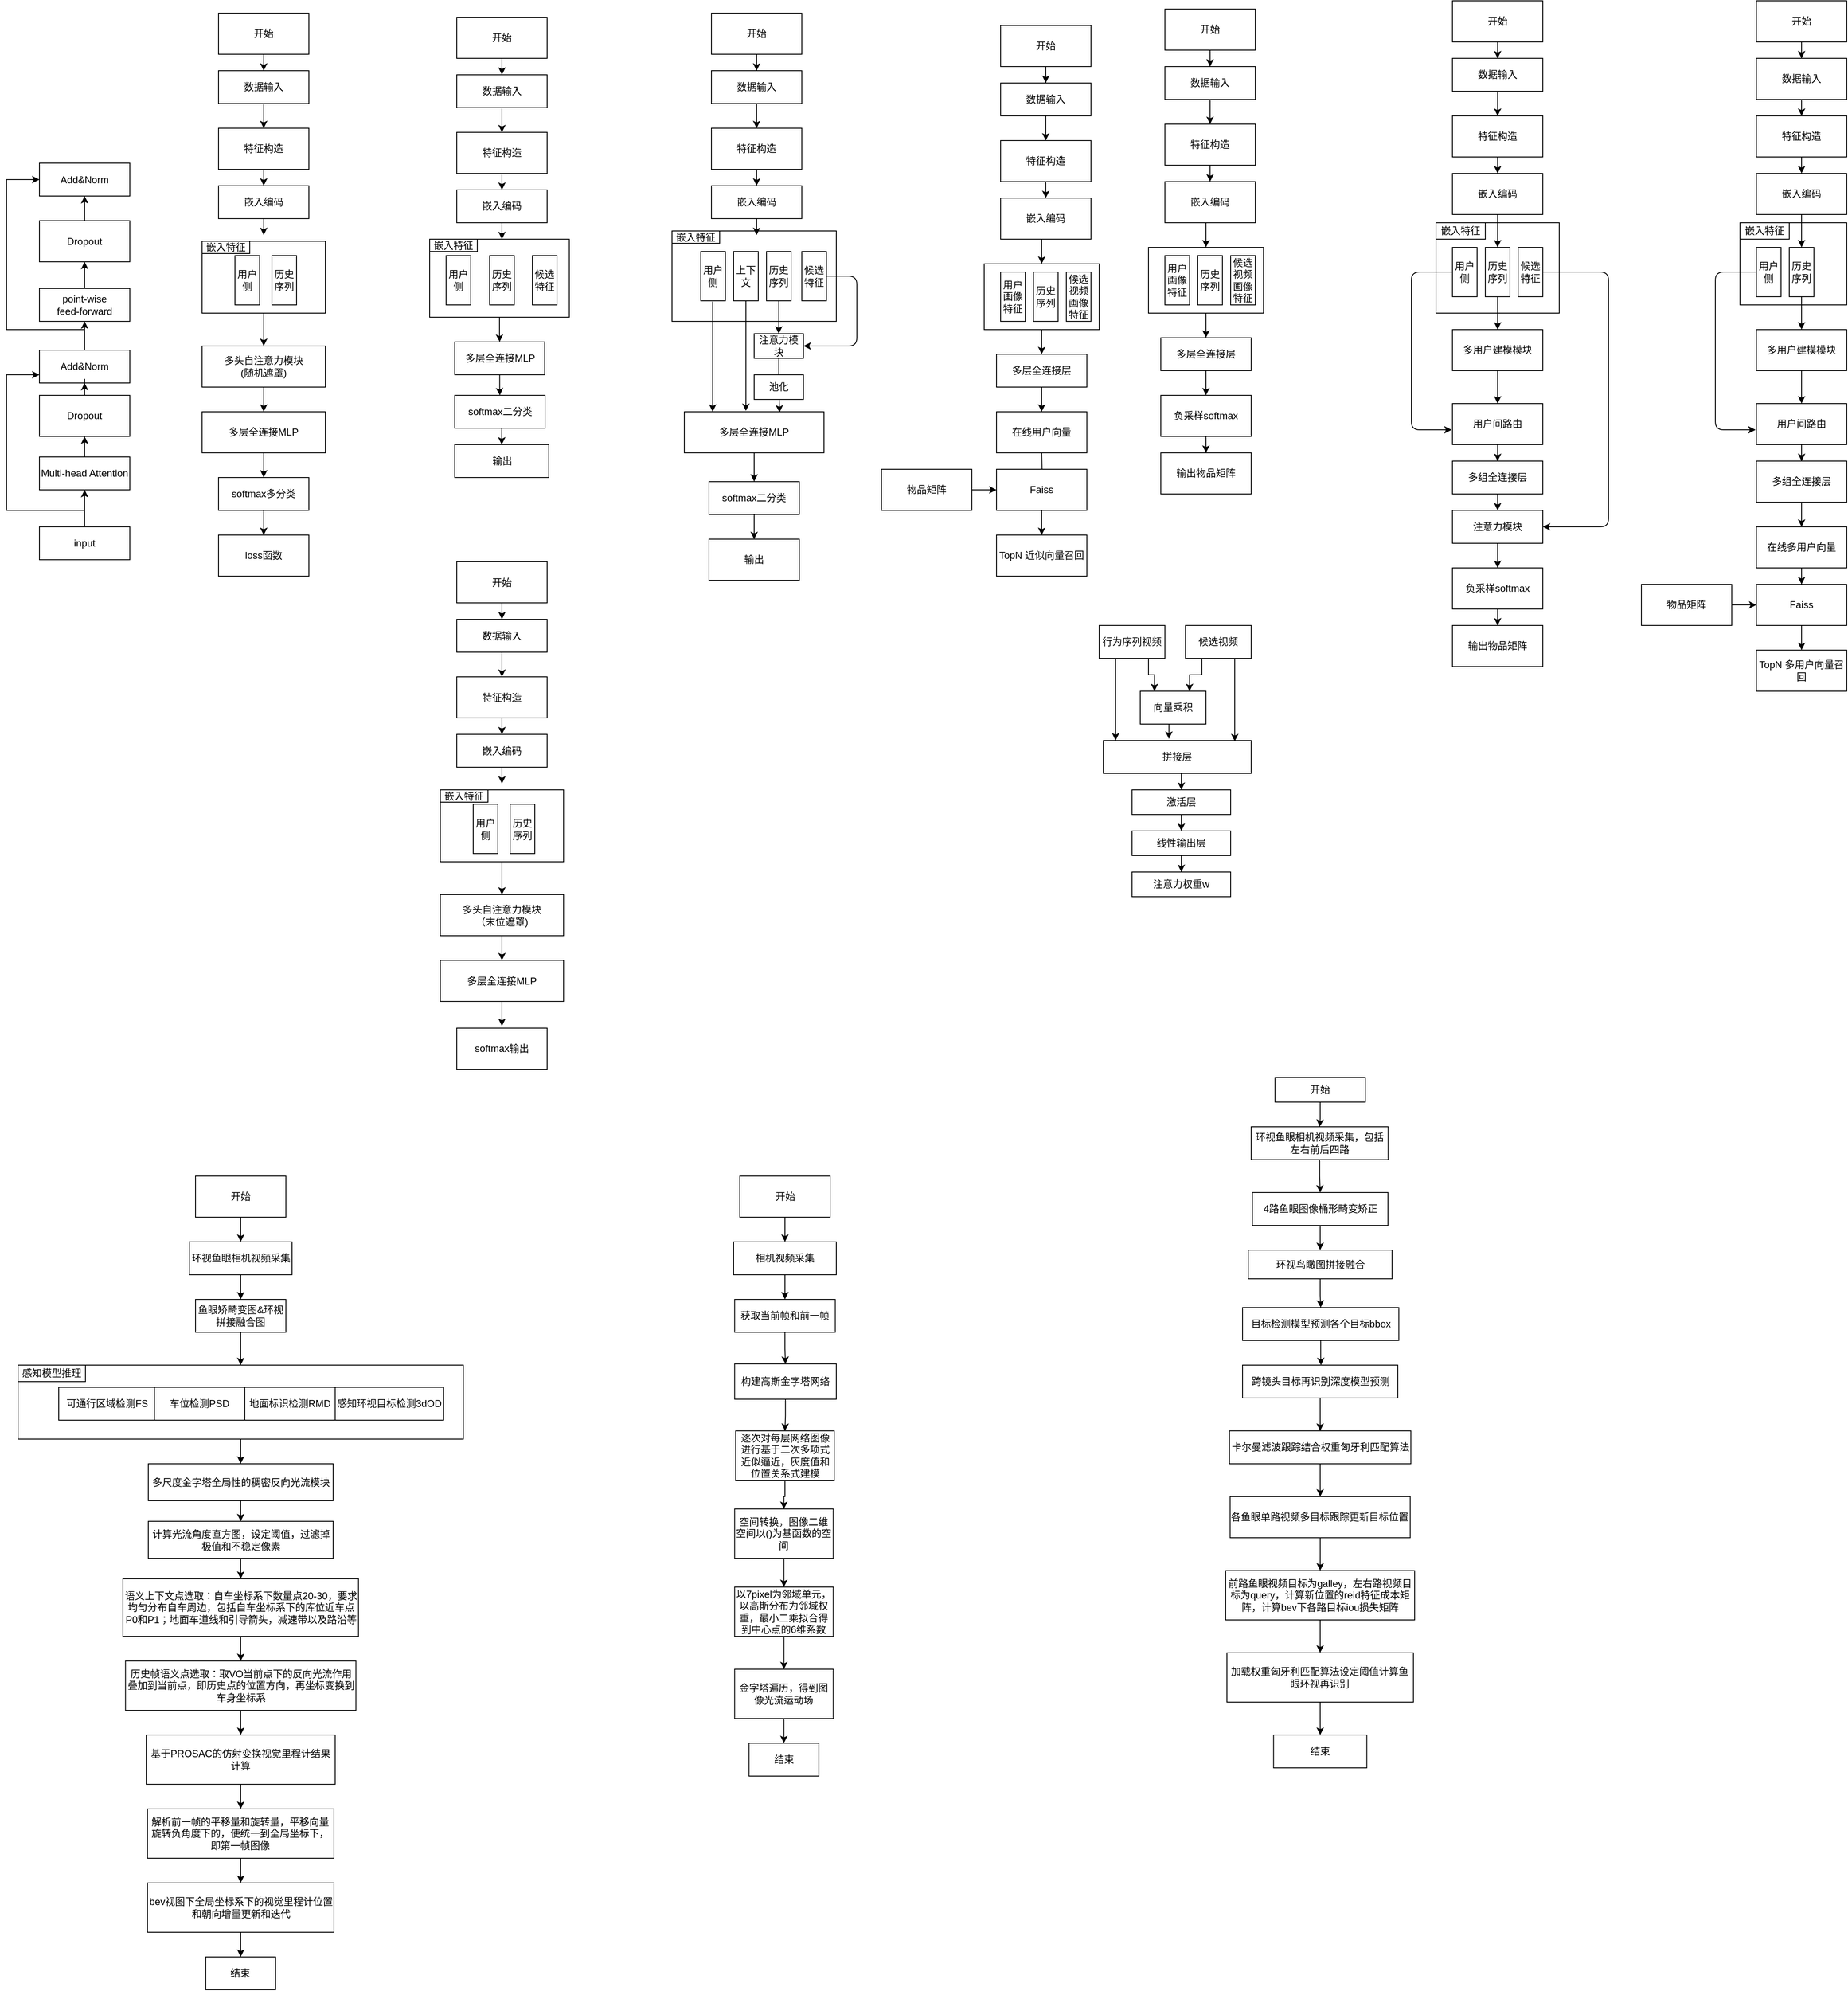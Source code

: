 <mxfile version="19.0.1" type="github">
  <diagram id="kIHqwGlhqWqu5CDYIjrJ" name="Page-1">
    <mxGraphModel dx="3716" dy="1146" grid="1" gridSize="10" guides="1" tooltips="1" connect="1" arrows="1" fold="1" page="1" pageScale="1" pageWidth="827" pageHeight="1169" math="0" shadow="0">
      <root>
        <mxCell id="0" />
        <mxCell id="1" parent="0" />
        <mxCell id="W8ZKWBWc_BNwUwVjPCND-52" value="" style="edgeStyle=orthogonalEdgeStyle;rounded=0;orthogonalLoop=1;jettySize=auto;html=1;fontColor=#000000;" parent="1" source="W8ZKWBWc_BNwUwVjPCND-24" target="W8ZKWBWc_BNwUwVjPCND-32" edge="1">
          <mxGeometry relative="1" as="geometry" />
        </mxCell>
        <mxCell id="W8ZKWBWc_BNwUwVjPCND-24" value="" style="rounded=0;whiteSpace=wrap;html=1;" parent="1" vertex="1">
          <mxGeometry x="-1606" y="1680" width="542" height="90" as="geometry" />
        </mxCell>
        <mxCell id="nO3CZiCc7D_mRMo5f33q-48" value="" style="rounded=0;whiteSpace=wrap;html=1;" parent="1" vertex="1">
          <mxGeometry x="120" y="290" width="150" height="110" as="geometry" />
        </mxCell>
        <mxCell id="nO3CZiCc7D_mRMo5f33q-93" style="edgeStyle=orthogonalEdgeStyle;rounded=0;orthogonalLoop=1;jettySize=auto;html=1;entryX=0.5;entryY=0;entryDx=0;entryDy=0;" parent="1" source="nO3CZiCc7D_mRMo5f33q-1" target="nO3CZiCc7D_mRMo5f33q-4" edge="1">
          <mxGeometry relative="1" as="geometry" />
        </mxCell>
        <mxCell id="nO3CZiCc7D_mRMo5f33q-1" value="开始" style="rounded=0;whiteSpace=wrap;html=1;" parent="1" vertex="1">
          <mxGeometry x="140" y="20" width="110" height="50" as="geometry" />
        </mxCell>
        <mxCell id="nO3CZiCc7D_mRMo5f33q-94" style="edgeStyle=orthogonalEdgeStyle;rounded=0;orthogonalLoop=1;jettySize=auto;html=1;entryX=0.5;entryY=0;entryDx=0;entryDy=0;" parent="1" source="nO3CZiCc7D_mRMo5f33q-4" target="nO3CZiCc7D_mRMo5f33q-5" edge="1">
          <mxGeometry relative="1" as="geometry" />
        </mxCell>
        <mxCell id="nO3CZiCc7D_mRMo5f33q-4" value="数据输入" style="rounded=0;whiteSpace=wrap;html=1;" parent="1" vertex="1">
          <mxGeometry x="140" y="90" width="110" height="40" as="geometry" />
        </mxCell>
        <mxCell id="nO3CZiCc7D_mRMo5f33q-92" style="edgeStyle=orthogonalEdgeStyle;rounded=0;orthogonalLoop=1;jettySize=auto;html=1;exitX=0.5;exitY=1;exitDx=0;exitDy=0;entryX=0.5;entryY=0;entryDx=0;entryDy=0;" parent="1" source="nO3CZiCc7D_mRMo5f33q-5" target="nO3CZiCc7D_mRMo5f33q-6" edge="1">
          <mxGeometry relative="1" as="geometry" />
        </mxCell>
        <mxCell id="nO3CZiCc7D_mRMo5f33q-5" value="特征构造" style="rounded=0;whiteSpace=wrap;html=1;" parent="1" vertex="1">
          <mxGeometry x="140" y="160" width="110" height="50" as="geometry" />
        </mxCell>
        <mxCell id="nO3CZiCc7D_mRMo5f33q-58" style="edgeStyle=orthogonalEdgeStyle;rounded=0;orthogonalLoop=1;jettySize=auto;html=1;exitX=0.5;exitY=1;exitDx=0;exitDy=0;entryX=0.5;entryY=0;entryDx=0;entryDy=0;" parent="1" source="nO3CZiCc7D_mRMo5f33q-6" target="nO3CZiCc7D_mRMo5f33q-46" edge="1">
          <mxGeometry relative="1" as="geometry" />
        </mxCell>
        <mxCell id="nO3CZiCc7D_mRMo5f33q-6" value="嵌入编码" style="rounded=0;whiteSpace=wrap;html=1;" parent="1" vertex="1">
          <mxGeometry x="140" y="230" width="110" height="50" as="geometry" />
        </mxCell>
        <mxCell id="nO3CZiCc7D_mRMo5f33q-12" value="" style="edgeStyle=orthogonalEdgeStyle;rounded=0;orthogonalLoop=1;jettySize=auto;html=1;" parent="1" source="nO3CZiCc7D_mRMo5f33q-7" target="nO3CZiCc7D_mRMo5f33q-11" edge="1">
          <mxGeometry relative="1" as="geometry" />
        </mxCell>
        <mxCell id="nO3CZiCc7D_mRMo5f33q-7" value="多用户建模模块" style="rounded=0;whiteSpace=wrap;html=1;" parent="1" vertex="1">
          <mxGeometry x="140" y="420" width="110" height="50" as="geometry" />
        </mxCell>
        <mxCell id="nO3CZiCc7D_mRMo5f33q-14" value="" style="edgeStyle=orthogonalEdgeStyle;rounded=0;orthogonalLoop=1;jettySize=auto;html=1;" parent="1" source="nO3CZiCc7D_mRMo5f33q-11" target="nO3CZiCc7D_mRMo5f33q-13" edge="1">
          <mxGeometry relative="1" as="geometry" />
        </mxCell>
        <mxCell id="nO3CZiCc7D_mRMo5f33q-11" value="用户间路由" style="rounded=0;whiteSpace=wrap;html=1;" parent="1" vertex="1">
          <mxGeometry x="140" y="510" width="110" height="50" as="geometry" />
        </mxCell>
        <mxCell id="nO3CZiCc7D_mRMo5f33q-96" style="edgeStyle=orthogonalEdgeStyle;rounded=0;orthogonalLoop=1;jettySize=auto;html=1;exitX=0.5;exitY=1;exitDx=0;exitDy=0;entryX=0.5;entryY=0;entryDx=0;entryDy=0;" parent="1" source="nO3CZiCc7D_mRMo5f33q-13" target="nO3CZiCc7D_mRMo5f33q-34" edge="1">
          <mxGeometry relative="1" as="geometry" />
        </mxCell>
        <mxCell id="nO3CZiCc7D_mRMo5f33q-13" value="多组全连接层" style="rounded=0;whiteSpace=wrap;html=1;" parent="1" vertex="1">
          <mxGeometry x="140" y="580" width="110" height="40" as="geometry" />
        </mxCell>
        <mxCell id="nO3CZiCc7D_mRMo5f33q-61" value="" style="edgeStyle=orthogonalEdgeStyle;rounded=0;orthogonalLoop=1;jettySize=auto;html=1;" parent="1" source="nO3CZiCc7D_mRMo5f33q-15" target="nO3CZiCc7D_mRMo5f33q-60" edge="1">
          <mxGeometry relative="1" as="geometry" />
        </mxCell>
        <mxCell id="nO3CZiCc7D_mRMo5f33q-15" value="负采样softmax" style="rounded=0;whiteSpace=wrap;html=1;" parent="1" vertex="1">
          <mxGeometry x="140" y="710" width="110" height="50" as="geometry" />
        </mxCell>
        <mxCell id="nO3CZiCc7D_mRMo5f33q-98" style="edgeStyle=orthogonalEdgeStyle;rounded=0;orthogonalLoop=1;jettySize=auto;html=1;exitX=0.5;exitY=1;exitDx=0;exitDy=0;entryX=0.5;entryY=0;entryDx=0;entryDy=0;" parent="1" source="nO3CZiCc7D_mRMo5f33q-34" target="nO3CZiCc7D_mRMo5f33q-15" edge="1">
          <mxGeometry relative="1" as="geometry" />
        </mxCell>
        <mxCell id="nO3CZiCc7D_mRMo5f33q-34" value="注意力模块" style="rounded=0;whiteSpace=wrap;html=1;" parent="1" vertex="1">
          <mxGeometry x="140" y="640" width="110" height="40" as="geometry" />
        </mxCell>
        <mxCell id="nO3CZiCc7D_mRMo5f33q-45" value="用户侧" style="rounded=0;whiteSpace=wrap;html=1;" parent="1" vertex="1">
          <mxGeometry x="140" y="320" width="30" height="60" as="geometry" />
        </mxCell>
        <mxCell id="nO3CZiCc7D_mRMo5f33q-59" value="" style="edgeStyle=orthogonalEdgeStyle;rounded=0;orthogonalLoop=1;jettySize=auto;html=1;" parent="1" source="nO3CZiCc7D_mRMo5f33q-46" target="nO3CZiCc7D_mRMo5f33q-7" edge="1">
          <mxGeometry relative="1" as="geometry" />
        </mxCell>
        <mxCell id="nO3CZiCc7D_mRMo5f33q-46" value="历史序列" style="rounded=0;whiteSpace=wrap;html=1;" parent="1" vertex="1">
          <mxGeometry x="180" y="320" width="30" height="60" as="geometry" />
        </mxCell>
        <mxCell id="nO3CZiCc7D_mRMo5f33q-47" value="候选特征" style="rounded=0;whiteSpace=wrap;html=1;" parent="1" vertex="1">
          <mxGeometry x="220" y="320" width="30" height="60" as="geometry" />
        </mxCell>
        <mxCell id="nO3CZiCc7D_mRMo5f33q-52" value="嵌入特征" style="rounded=0;whiteSpace=wrap;html=1;" parent="1" vertex="1">
          <mxGeometry x="120" y="290" width="60" height="20" as="geometry" />
        </mxCell>
        <mxCell id="nO3CZiCc7D_mRMo5f33q-56" value="" style="edgeStyle=elbowEdgeStyle;elbow=vertical;endArrow=classic;html=1;exitX=0;exitY=0.5;exitDx=0;exitDy=0;entryX=-0.009;entryY=0.64;entryDx=0;entryDy=0;entryPerimeter=0;" parent="1" source="nO3CZiCc7D_mRMo5f33q-45" target="nO3CZiCc7D_mRMo5f33q-11" edge="1">
          <mxGeometry width="50" height="50" relative="1" as="geometry">
            <mxPoint x="50" y="360" as="sourcePoint" />
            <mxPoint x="120" y="630" as="targetPoint" />
            <Array as="points">
              <mxPoint x="90" y="450" />
              <mxPoint x="90" y="530" />
              <mxPoint x="90" y="480" />
              <mxPoint x="50" y="440" />
            </Array>
          </mxGeometry>
        </mxCell>
        <mxCell id="nO3CZiCc7D_mRMo5f33q-57" value="" style="edgeStyle=elbowEdgeStyle;elbow=vertical;endArrow=classic;html=1;entryX=1;entryY=0.5;entryDx=0;entryDy=0;exitX=1;exitY=0.5;exitDx=0;exitDy=0;" parent="1" source="nO3CZiCc7D_mRMo5f33q-47" target="nO3CZiCc7D_mRMo5f33q-34" edge="1">
          <mxGeometry width="50" height="50" relative="1" as="geometry">
            <mxPoint x="310" y="350" as="sourcePoint" />
            <mxPoint x="360" y="560" as="targetPoint" />
            <Array as="points">
              <mxPoint x="330" y="530" />
              <mxPoint x="100" y="540" />
              <mxPoint x="100" y="490" />
              <mxPoint x="60" y="450" />
            </Array>
          </mxGeometry>
        </mxCell>
        <mxCell id="nO3CZiCc7D_mRMo5f33q-60" value="输出物品矩阵" style="rounded=0;whiteSpace=wrap;html=1;" parent="1" vertex="1">
          <mxGeometry x="140" y="780" width="110" height="50" as="geometry" />
        </mxCell>
        <mxCell id="nO3CZiCc7D_mRMo5f33q-62" value="" style="rounded=0;whiteSpace=wrap;html=1;" parent="1" vertex="1">
          <mxGeometry x="490" y="290" width="130" height="100" as="geometry" />
        </mxCell>
        <mxCell id="nO3CZiCc7D_mRMo5f33q-99" style="edgeStyle=orthogonalEdgeStyle;rounded=0;orthogonalLoop=1;jettySize=auto;html=1;entryX=0.5;entryY=0;entryDx=0;entryDy=0;" parent="1" source="nO3CZiCc7D_mRMo5f33q-64" target="nO3CZiCc7D_mRMo5f33q-66" edge="1">
          <mxGeometry relative="1" as="geometry" />
        </mxCell>
        <mxCell id="nO3CZiCc7D_mRMo5f33q-64" value="开始" style="rounded=0;whiteSpace=wrap;html=1;" parent="1" vertex="1">
          <mxGeometry x="510" y="20" width="110" height="50" as="geometry" />
        </mxCell>
        <mxCell id="nO3CZiCc7D_mRMo5f33q-100" style="edgeStyle=orthogonalEdgeStyle;rounded=0;orthogonalLoop=1;jettySize=auto;html=1;exitX=0.5;exitY=1;exitDx=0;exitDy=0;entryX=0.5;entryY=0;entryDx=0;entryDy=0;" parent="1" source="nO3CZiCc7D_mRMo5f33q-66" target="nO3CZiCc7D_mRMo5f33q-67" edge="1">
          <mxGeometry relative="1" as="geometry" />
        </mxCell>
        <mxCell id="nO3CZiCc7D_mRMo5f33q-66" value="数据输入" style="rounded=0;whiteSpace=wrap;html=1;" parent="1" vertex="1">
          <mxGeometry x="510" y="90" width="110" height="50" as="geometry" />
        </mxCell>
        <mxCell id="nO3CZiCc7D_mRMo5f33q-95" style="edgeStyle=orthogonalEdgeStyle;rounded=0;orthogonalLoop=1;jettySize=auto;html=1;exitX=0.5;exitY=1;exitDx=0;exitDy=0;entryX=0.5;entryY=0;entryDx=0;entryDy=0;" parent="1" source="nO3CZiCc7D_mRMo5f33q-67" target="nO3CZiCc7D_mRMo5f33q-69" edge="1">
          <mxGeometry relative="1" as="geometry" />
        </mxCell>
        <mxCell id="nO3CZiCc7D_mRMo5f33q-67" value="特征构造" style="rounded=0;whiteSpace=wrap;html=1;" parent="1" vertex="1">
          <mxGeometry x="510" y="160" width="110" height="50" as="geometry" />
        </mxCell>
        <mxCell id="nO3CZiCc7D_mRMo5f33q-68" style="edgeStyle=orthogonalEdgeStyle;rounded=0;orthogonalLoop=1;jettySize=auto;html=1;exitX=0.5;exitY=1;exitDx=0;exitDy=0;entryX=0.5;entryY=0;entryDx=0;entryDy=0;" parent="1" source="nO3CZiCc7D_mRMo5f33q-69" target="nO3CZiCc7D_mRMo5f33q-81" edge="1">
          <mxGeometry relative="1" as="geometry" />
        </mxCell>
        <mxCell id="nO3CZiCc7D_mRMo5f33q-69" value="嵌入编码" style="rounded=0;whiteSpace=wrap;html=1;" parent="1" vertex="1">
          <mxGeometry x="510" y="230" width="110" height="50" as="geometry" />
        </mxCell>
        <mxCell id="nO3CZiCc7D_mRMo5f33q-70" value="" style="edgeStyle=orthogonalEdgeStyle;rounded=0;orthogonalLoop=1;jettySize=auto;html=1;" parent="1" source="nO3CZiCc7D_mRMo5f33q-71" target="nO3CZiCc7D_mRMo5f33q-73" edge="1">
          <mxGeometry relative="1" as="geometry" />
        </mxCell>
        <mxCell id="nO3CZiCc7D_mRMo5f33q-71" value="多用户建模模块" style="rounded=0;whiteSpace=wrap;html=1;" parent="1" vertex="1">
          <mxGeometry x="510" y="420" width="110" height="50" as="geometry" />
        </mxCell>
        <mxCell id="nO3CZiCc7D_mRMo5f33q-72" value="" style="edgeStyle=orthogonalEdgeStyle;rounded=0;orthogonalLoop=1;jettySize=auto;html=1;" parent="1" source="nO3CZiCc7D_mRMo5f33q-73" target="nO3CZiCc7D_mRMo5f33q-75" edge="1">
          <mxGeometry relative="1" as="geometry" />
        </mxCell>
        <mxCell id="nO3CZiCc7D_mRMo5f33q-73" value="用户间路由" style="rounded=0;whiteSpace=wrap;html=1;" parent="1" vertex="1">
          <mxGeometry x="510" y="510" width="110" height="50" as="geometry" />
        </mxCell>
        <mxCell id="nO3CZiCc7D_mRMo5f33q-74" value="" style="edgeStyle=orthogonalEdgeStyle;rounded=0;orthogonalLoop=1;jettySize=auto;html=1;" parent="1" source="nO3CZiCc7D_mRMo5f33q-75" target="nO3CZiCc7D_mRMo5f33q-77" edge="1">
          <mxGeometry relative="1" as="geometry" />
        </mxCell>
        <mxCell id="nO3CZiCc7D_mRMo5f33q-75" value="多组全连接层" style="rounded=0;whiteSpace=wrap;html=1;" parent="1" vertex="1">
          <mxGeometry x="510" y="580" width="110" height="50" as="geometry" />
        </mxCell>
        <mxCell id="nO3CZiCc7D_mRMo5f33q-76" value="" style="edgeStyle=orthogonalEdgeStyle;rounded=0;orthogonalLoop=1;jettySize=auto;html=1;" parent="1" source="nO3CZiCc7D_mRMo5f33q-77" target="nO3CZiCc7D_mRMo5f33q-86" edge="1">
          <mxGeometry relative="1" as="geometry" />
        </mxCell>
        <mxCell id="nO3CZiCc7D_mRMo5f33q-77" value="在线多用户向量" style="rounded=0;whiteSpace=wrap;html=1;" parent="1" vertex="1">
          <mxGeometry x="510" y="660" width="110" height="50" as="geometry" />
        </mxCell>
        <mxCell id="nO3CZiCc7D_mRMo5f33q-79" value="用户侧" style="rounded=0;whiteSpace=wrap;html=1;" parent="1" vertex="1">
          <mxGeometry x="510" y="320" width="30" height="60" as="geometry" />
        </mxCell>
        <mxCell id="nO3CZiCc7D_mRMo5f33q-80" value="" style="edgeStyle=orthogonalEdgeStyle;rounded=0;orthogonalLoop=1;jettySize=auto;html=1;" parent="1" source="nO3CZiCc7D_mRMo5f33q-81" target="nO3CZiCc7D_mRMo5f33q-71" edge="1">
          <mxGeometry relative="1" as="geometry" />
        </mxCell>
        <mxCell id="nO3CZiCc7D_mRMo5f33q-81" value="历史序列" style="rounded=0;whiteSpace=wrap;html=1;" parent="1" vertex="1">
          <mxGeometry x="550" y="320" width="30" height="60" as="geometry" />
        </mxCell>
        <mxCell id="nO3CZiCc7D_mRMo5f33q-83" value="嵌入特征" style="rounded=0;whiteSpace=wrap;html=1;" parent="1" vertex="1">
          <mxGeometry x="490" y="290" width="60" height="20" as="geometry" />
        </mxCell>
        <mxCell id="nO3CZiCc7D_mRMo5f33q-84" value="" style="edgeStyle=elbowEdgeStyle;elbow=vertical;endArrow=classic;html=1;exitX=0;exitY=0.5;exitDx=0;exitDy=0;entryX=-0.009;entryY=0.64;entryDx=0;entryDy=0;entryPerimeter=0;" parent="1" source="nO3CZiCc7D_mRMo5f33q-79" target="nO3CZiCc7D_mRMo5f33q-73" edge="1">
          <mxGeometry width="50" height="50" relative="1" as="geometry">
            <mxPoint x="420" y="360" as="sourcePoint" />
            <mxPoint x="490" y="630" as="targetPoint" />
            <Array as="points">
              <mxPoint x="460" y="450" />
              <mxPoint x="460" y="530" />
              <mxPoint x="460" y="480" />
              <mxPoint x="420" y="440" />
            </Array>
          </mxGeometry>
        </mxCell>
        <mxCell id="nO3CZiCc7D_mRMo5f33q-90" value="" style="edgeStyle=orthogonalEdgeStyle;rounded=0;orthogonalLoop=1;jettySize=auto;html=1;" parent="1" source="nO3CZiCc7D_mRMo5f33q-86" target="nO3CZiCc7D_mRMo5f33q-89" edge="1">
          <mxGeometry relative="1" as="geometry" />
        </mxCell>
        <mxCell id="nO3CZiCc7D_mRMo5f33q-86" value="Faiss" style="rounded=0;whiteSpace=wrap;html=1;" parent="1" vertex="1">
          <mxGeometry x="510" y="730" width="110" height="50" as="geometry" />
        </mxCell>
        <mxCell id="nO3CZiCc7D_mRMo5f33q-88" value="" style="edgeStyle=orthogonalEdgeStyle;rounded=0;orthogonalLoop=1;jettySize=auto;html=1;" parent="1" source="nO3CZiCc7D_mRMo5f33q-87" target="nO3CZiCc7D_mRMo5f33q-86" edge="1">
          <mxGeometry relative="1" as="geometry" />
        </mxCell>
        <mxCell id="nO3CZiCc7D_mRMo5f33q-87" value="物品矩阵" style="rounded=0;whiteSpace=wrap;html=1;" parent="1" vertex="1">
          <mxGeometry x="370" y="730" width="110" height="50" as="geometry" />
        </mxCell>
        <mxCell id="nO3CZiCc7D_mRMo5f33q-89" value="TopN 多用户向量召回" style="rounded=0;whiteSpace=wrap;html=1;" parent="1" vertex="1">
          <mxGeometry x="510" y="810" width="110" height="50" as="geometry" />
        </mxCell>
        <mxCell id="nO3CZiCc7D_mRMo5f33q-133" style="edgeStyle=orthogonalEdgeStyle;rounded=0;orthogonalLoop=1;jettySize=auto;html=1;exitX=0.5;exitY=1;exitDx=0;exitDy=0;entryX=0.5;entryY=0;entryDx=0;entryDy=0;" parent="1" target="nO3CZiCc7D_mRMo5f33q-115" edge="1">
          <mxGeometry relative="1" as="geometry">
            <mxPoint x="-165" y="400" as="sourcePoint" />
          </mxGeometry>
        </mxCell>
        <mxCell id="nO3CZiCc7D_mRMo5f33q-101" value="" style="rounded=0;whiteSpace=wrap;html=1;" parent="1" vertex="1">
          <mxGeometry x="-230" y="320" width="140" height="80" as="geometry" />
        </mxCell>
        <mxCell id="nO3CZiCc7D_mRMo5f33q-102" style="edgeStyle=orthogonalEdgeStyle;rounded=0;orthogonalLoop=1;jettySize=auto;html=1;entryX=0.5;entryY=0;entryDx=0;entryDy=0;" parent="1" source="nO3CZiCc7D_mRMo5f33q-103" target="nO3CZiCc7D_mRMo5f33q-105" edge="1">
          <mxGeometry relative="1" as="geometry" />
        </mxCell>
        <mxCell id="nO3CZiCc7D_mRMo5f33q-103" value="开始" style="rounded=0;whiteSpace=wrap;html=1;" parent="1" vertex="1">
          <mxGeometry x="-210" y="30" width="110" height="50" as="geometry" />
        </mxCell>
        <mxCell id="nO3CZiCc7D_mRMo5f33q-104" style="edgeStyle=orthogonalEdgeStyle;rounded=0;orthogonalLoop=1;jettySize=auto;html=1;entryX=0.5;entryY=0;entryDx=0;entryDy=0;" parent="1" source="nO3CZiCc7D_mRMo5f33q-105" target="nO3CZiCc7D_mRMo5f33q-107" edge="1">
          <mxGeometry relative="1" as="geometry" />
        </mxCell>
        <mxCell id="nO3CZiCc7D_mRMo5f33q-105" value="数据输入" style="rounded=0;whiteSpace=wrap;html=1;" parent="1" vertex="1">
          <mxGeometry x="-210" y="100" width="110" height="40" as="geometry" />
        </mxCell>
        <mxCell id="nO3CZiCc7D_mRMo5f33q-106" style="edgeStyle=orthogonalEdgeStyle;rounded=0;orthogonalLoop=1;jettySize=auto;html=1;exitX=0.5;exitY=1;exitDx=0;exitDy=0;entryX=0.5;entryY=0;entryDx=0;entryDy=0;" parent="1" source="nO3CZiCc7D_mRMo5f33q-107" target="nO3CZiCc7D_mRMo5f33q-109" edge="1">
          <mxGeometry relative="1" as="geometry" />
        </mxCell>
        <mxCell id="nO3CZiCc7D_mRMo5f33q-107" value="特征构造" style="rounded=0;whiteSpace=wrap;html=1;" parent="1" vertex="1">
          <mxGeometry x="-210" y="170" width="110" height="50" as="geometry" />
        </mxCell>
        <mxCell id="nO3CZiCc7D_mRMo5f33q-131" style="edgeStyle=orthogonalEdgeStyle;rounded=0;orthogonalLoop=1;jettySize=auto;html=1;exitX=0.5;exitY=1;exitDx=0;exitDy=0;entryX=0.5;entryY=0;entryDx=0;entryDy=0;" parent="1" source="nO3CZiCc7D_mRMo5f33q-109" target="nO3CZiCc7D_mRMo5f33q-101" edge="1">
          <mxGeometry relative="1" as="geometry" />
        </mxCell>
        <mxCell id="nO3CZiCc7D_mRMo5f33q-109" value="嵌入编码" style="rounded=0;whiteSpace=wrap;html=1;" parent="1" vertex="1">
          <mxGeometry x="-210" y="240" width="110" height="50" as="geometry" />
        </mxCell>
        <mxCell id="nO3CZiCc7D_mRMo5f33q-134" style="edgeStyle=orthogonalEdgeStyle;rounded=0;orthogonalLoop=1;jettySize=auto;html=1;exitX=0.5;exitY=1;exitDx=0;exitDy=0;entryX=0.5;entryY=0;entryDx=0;entryDy=0;" parent="1" source="nO3CZiCc7D_mRMo5f33q-115" target="nO3CZiCc7D_mRMo5f33q-117" edge="1">
          <mxGeometry relative="1" as="geometry" />
        </mxCell>
        <mxCell id="nO3CZiCc7D_mRMo5f33q-115" value="多层全连接层" style="rounded=0;whiteSpace=wrap;html=1;" parent="1" vertex="1">
          <mxGeometry x="-215" y="430" width="110" height="40" as="geometry" />
        </mxCell>
        <mxCell id="nO3CZiCc7D_mRMo5f33q-116" value="" style="edgeStyle=orthogonalEdgeStyle;rounded=0;orthogonalLoop=1;jettySize=auto;html=1;" parent="1" source="nO3CZiCc7D_mRMo5f33q-117" target="nO3CZiCc7D_mRMo5f33q-127" edge="1">
          <mxGeometry relative="1" as="geometry" />
        </mxCell>
        <mxCell id="nO3CZiCc7D_mRMo5f33q-117" value="负采样softmax" style="rounded=0;whiteSpace=wrap;html=1;" parent="1" vertex="1">
          <mxGeometry x="-215" y="500" width="110" height="50" as="geometry" />
        </mxCell>
        <mxCell id="nO3CZiCc7D_mRMo5f33q-120" value="用户画像特征" style="rounded=0;whiteSpace=wrap;html=1;" parent="1" vertex="1">
          <mxGeometry x="-210" y="330" width="30" height="60" as="geometry" />
        </mxCell>
        <mxCell id="nO3CZiCc7D_mRMo5f33q-122" value="历史序列" style="rounded=0;whiteSpace=wrap;html=1;" parent="1" vertex="1">
          <mxGeometry x="-170" y="330" width="30" height="60" as="geometry" />
        </mxCell>
        <mxCell id="nO3CZiCc7D_mRMo5f33q-123" value="候选视频画像特征" style="rounded=0;whiteSpace=wrap;html=1;" parent="1" vertex="1">
          <mxGeometry x="-130" y="330" width="30" height="60" as="geometry" />
        </mxCell>
        <mxCell id="nO3CZiCc7D_mRMo5f33q-127" value="输出物品矩阵" style="rounded=0;whiteSpace=wrap;html=1;" parent="1" vertex="1">
          <mxGeometry x="-215" y="570" width="110" height="50" as="geometry" />
        </mxCell>
        <mxCell id="nO3CZiCc7D_mRMo5f33q-135" value="" style="rounded=0;whiteSpace=wrap;html=1;" parent="1" vertex="1">
          <mxGeometry x="-810" y="300" width="200" height="110" as="geometry" />
        </mxCell>
        <mxCell id="nO3CZiCc7D_mRMo5f33q-136" style="edgeStyle=orthogonalEdgeStyle;rounded=0;orthogonalLoop=1;jettySize=auto;html=1;entryX=0.5;entryY=0;entryDx=0;entryDy=0;" parent="1" source="nO3CZiCc7D_mRMo5f33q-137" target="nO3CZiCc7D_mRMo5f33q-139" edge="1">
          <mxGeometry relative="1" as="geometry" />
        </mxCell>
        <mxCell id="nO3CZiCc7D_mRMo5f33q-137" value="开始" style="rounded=0;whiteSpace=wrap;html=1;" parent="1" vertex="1">
          <mxGeometry x="-762" y="35" width="110" height="50" as="geometry" />
        </mxCell>
        <mxCell id="nO3CZiCc7D_mRMo5f33q-138" style="edgeStyle=orthogonalEdgeStyle;rounded=0;orthogonalLoop=1;jettySize=auto;html=1;entryX=0.5;entryY=0;entryDx=0;entryDy=0;" parent="1" source="nO3CZiCc7D_mRMo5f33q-139" target="nO3CZiCc7D_mRMo5f33q-141" edge="1">
          <mxGeometry relative="1" as="geometry" />
        </mxCell>
        <mxCell id="nO3CZiCc7D_mRMo5f33q-139" value="数据输入" style="rounded=0;whiteSpace=wrap;html=1;" parent="1" vertex="1">
          <mxGeometry x="-762" y="105" width="110" height="40" as="geometry" />
        </mxCell>
        <mxCell id="nO3CZiCc7D_mRMo5f33q-140" style="edgeStyle=orthogonalEdgeStyle;rounded=0;orthogonalLoop=1;jettySize=auto;html=1;exitX=0.5;exitY=1;exitDx=0;exitDy=0;entryX=0.5;entryY=0;entryDx=0;entryDy=0;" parent="1" source="nO3CZiCc7D_mRMo5f33q-141" target="nO3CZiCc7D_mRMo5f33q-143" edge="1">
          <mxGeometry relative="1" as="geometry" />
        </mxCell>
        <mxCell id="nO3CZiCc7D_mRMo5f33q-141" value="特征构造" style="rounded=0;whiteSpace=wrap;html=1;" parent="1" vertex="1">
          <mxGeometry x="-762" y="175" width="110" height="50" as="geometry" />
        </mxCell>
        <mxCell id="nO3CZiCc7D_mRMo5f33q-142" style="edgeStyle=orthogonalEdgeStyle;rounded=0;orthogonalLoop=1;jettySize=auto;html=1;exitX=0.5;exitY=1;exitDx=0;exitDy=0;" parent="1" source="nO3CZiCc7D_mRMo5f33q-143" edge="1">
          <mxGeometry relative="1" as="geometry">
            <mxPoint x="-707" y="305" as="targetPoint" />
          </mxGeometry>
        </mxCell>
        <mxCell id="nO3CZiCc7D_mRMo5f33q-143" value="嵌入编码" style="rounded=0;whiteSpace=wrap;html=1;" parent="1" vertex="1">
          <mxGeometry x="-762" y="245" width="110" height="40" as="geometry" />
        </mxCell>
        <mxCell id="nO3CZiCc7D_mRMo5f33q-144" value="" style="edgeStyle=orthogonalEdgeStyle;rounded=0;orthogonalLoop=1;jettySize=auto;html=1;entryX=0.682;entryY=0.02;entryDx=0;entryDy=0;entryPerimeter=0;" parent="1" source="nO3CZiCc7D_mRMo5f33q-145" target="nO3CZiCc7D_mRMo5f33q-147" edge="1">
          <mxGeometry relative="1" as="geometry" />
        </mxCell>
        <mxCell id="nO3CZiCc7D_mRMo5f33q-145" value="注意力模块" style="rounded=0;whiteSpace=wrap;html=1;" parent="1" vertex="1">
          <mxGeometry x="-710" y="425" width="60" height="30" as="geometry" />
        </mxCell>
        <mxCell id="nO3CZiCc7D_mRMo5f33q-171" style="edgeStyle=orthogonalEdgeStyle;rounded=0;orthogonalLoop=1;jettySize=auto;html=1;entryX=0.5;entryY=0;entryDx=0;entryDy=0;" parent="1" source="nO3CZiCc7D_mRMo5f33q-147" target="nO3CZiCc7D_mRMo5f33q-153" edge="1">
          <mxGeometry relative="1" as="geometry" />
        </mxCell>
        <mxCell id="nO3CZiCc7D_mRMo5f33q-147" value="&lt;span&gt;多层全连接MLP&lt;/span&gt;" style="rounded=0;whiteSpace=wrap;html=1;" parent="1" vertex="1">
          <mxGeometry x="-795" y="520" width="170" height="50" as="geometry" />
        </mxCell>
        <mxCell id="nO3CZiCc7D_mRMo5f33q-151" value="输出" style="rounded=0;whiteSpace=wrap;html=1;" parent="1" vertex="1">
          <mxGeometry x="-765" y="675" width="110" height="50" as="geometry" />
        </mxCell>
        <mxCell id="nO3CZiCc7D_mRMo5f33q-152" style="edgeStyle=orthogonalEdgeStyle;rounded=0;orthogonalLoop=1;jettySize=auto;html=1;exitX=0.5;exitY=1;exitDx=0;exitDy=0;entryX=0.5;entryY=0;entryDx=0;entryDy=0;" parent="1" source="nO3CZiCc7D_mRMo5f33q-153" target="nO3CZiCc7D_mRMo5f33q-151" edge="1">
          <mxGeometry relative="1" as="geometry" />
        </mxCell>
        <mxCell id="nO3CZiCc7D_mRMo5f33q-153" value="softmax二分类" style="rounded=0;whiteSpace=wrap;html=1;" parent="1" vertex="1">
          <mxGeometry x="-765" y="605" width="110" height="40" as="geometry" />
        </mxCell>
        <mxCell id="nO3CZiCc7D_mRMo5f33q-154" value="用户侧" style="rounded=0;whiteSpace=wrap;html=1;" parent="1" vertex="1">
          <mxGeometry x="-775" y="325" width="30" height="60" as="geometry" />
        </mxCell>
        <mxCell id="nO3CZiCc7D_mRMo5f33q-155" value="" style="edgeStyle=orthogonalEdgeStyle;rounded=0;orthogonalLoop=1;jettySize=auto;html=1;" parent="1" source="nO3CZiCc7D_mRMo5f33q-156" target="nO3CZiCc7D_mRMo5f33q-145" edge="1">
          <mxGeometry relative="1" as="geometry" />
        </mxCell>
        <mxCell id="nO3CZiCc7D_mRMo5f33q-156" value="历史序列" style="rounded=0;whiteSpace=wrap;html=1;" parent="1" vertex="1">
          <mxGeometry x="-695" y="325" width="30" height="60" as="geometry" />
        </mxCell>
        <mxCell id="nO3CZiCc7D_mRMo5f33q-167" style="edgeStyle=orthogonalEdgeStyle;rounded=0;orthogonalLoop=1;jettySize=auto;html=1;entryX=0.441;entryY=-0.02;entryDx=0;entryDy=0;entryPerimeter=0;" parent="1" source="nO3CZiCc7D_mRMo5f33q-157" target="nO3CZiCc7D_mRMo5f33q-147" edge="1">
          <mxGeometry relative="1" as="geometry" />
        </mxCell>
        <mxCell id="nO3CZiCc7D_mRMo5f33q-157" value="上下文" style="rounded=0;whiteSpace=wrap;html=1;" parent="1" vertex="1">
          <mxGeometry x="-735" y="325" width="30" height="60" as="geometry" />
        </mxCell>
        <mxCell id="nO3CZiCc7D_mRMo5f33q-160" value="" style="edgeStyle=elbowEdgeStyle;elbow=vertical;endArrow=classic;html=1;entryX=1;entryY=0.5;entryDx=0;entryDy=0;exitX=1;exitY=0.5;exitDx=0;exitDy=0;" parent="1" source="nO3CZiCc7D_mRMo5f33q-162" target="nO3CZiCc7D_mRMo5f33q-145" edge="1">
          <mxGeometry width="50" height="50" relative="1" as="geometry">
            <mxPoint x="-605" y="355" as="sourcePoint" />
            <mxPoint x="-555" y="565" as="targetPoint" />
            <Array as="points">
              <mxPoint x="-585" y="535" />
              <mxPoint x="-815" y="545" />
              <mxPoint x="-815" y="495" />
              <mxPoint x="-855" y="455" />
            </Array>
          </mxGeometry>
        </mxCell>
        <mxCell id="nO3CZiCc7D_mRMo5f33q-162" value="候选特征" style="rounded=0;whiteSpace=wrap;html=1;" parent="1" vertex="1">
          <mxGeometry x="-652" y="325" width="30" height="60" as="geometry" />
        </mxCell>
        <mxCell id="nO3CZiCc7D_mRMo5f33q-169" value="池化" style="rounded=0;whiteSpace=wrap;html=1;" parent="1" vertex="1">
          <mxGeometry x="-710" y="475" width="60" height="30" as="geometry" />
        </mxCell>
        <mxCell id="nO3CZiCc7D_mRMo5f33q-172" style="edgeStyle=orthogonalEdgeStyle;rounded=0;orthogonalLoop=1;jettySize=auto;html=1;entryX=0.441;entryY=-0.02;entryDx=0;entryDy=0;entryPerimeter=0;" parent="1" edge="1">
          <mxGeometry relative="1" as="geometry">
            <mxPoint x="-760.5" y="386" as="sourcePoint" />
            <mxPoint x="-760.5" y="520" as="targetPoint" />
          </mxGeometry>
        </mxCell>
        <mxCell id="nO3CZiCc7D_mRMo5f33q-175" value="嵌入特征" style="rounded=0;whiteSpace=wrap;html=1;" parent="1" vertex="1">
          <mxGeometry x="-810" y="300" width="58" height="15" as="geometry" />
        </mxCell>
        <mxCell id="nO3CZiCc7D_mRMo5f33q-276" value="" style="edgeStyle=orthogonalEdgeStyle;rounded=0;orthogonalLoop=1;jettySize=auto;html=1;entryX=0.216;entryY=0;entryDx=0;entryDy=0;entryPerimeter=0;exitX=0.75;exitY=1;exitDx=0;exitDy=0;" parent="1" source="nO3CZiCc7D_mRMo5f33q-274" target="nO3CZiCc7D_mRMo5f33q-275" edge="1">
          <mxGeometry relative="1" as="geometry" />
        </mxCell>
        <mxCell id="nO3CZiCc7D_mRMo5f33q-281" style="edgeStyle=orthogonalEdgeStyle;rounded=0;orthogonalLoop=1;jettySize=auto;html=1;exitX=0.25;exitY=1;exitDx=0;exitDy=0;" parent="1" source="nO3CZiCc7D_mRMo5f33q-274" edge="1">
          <mxGeometry relative="1" as="geometry">
            <mxPoint x="-270" y="920" as="targetPoint" />
          </mxGeometry>
        </mxCell>
        <mxCell id="nO3CZiCc7D_mRMo5f33q-274" value="行为序列视频" style="rounded=0;whiteSpace=wrap;html=1;" parent="1" vertex="1">
          <mxGeometry x="-290" y="780" width="80" height="40" as="geometry" />
        </mxCell>
        <mxCell id="nO3CZiCc7D_mRMo5f33q-287" style="edgeStyle=orthogonalEdgeStyle;rounded=0;orthogonalLoop=1;jettySize=auto;html=1;exitX=0.5;exitY=1;exitDx=0;exitDy=0;entryX=0.444;entryY=-0.05;entryDx=0;entryDy=0;entryPerimeter=0;" parent="1" source="nO3CZiCc7D_mRMo5f33q-275" target="nO3CZiCc7D_mRMo5f33q-277" edge="1">
          <mxGeometry relative="1" as="geometry" />
        </mxCell>
        <mxCell id="nO3CZiCc7D_mRMo5f33q-275" value="向量乘积" style="rounded=0;whiteSpace=wrap;html=1;" parent="1" vertex="1">
          <mxGeometry x="-240" y="860" width="80" height="40" as="geometry" />
        </mxCell>
        <mxCell id="nO3CZiCc7D_mRMo5f33q-288" style="edgeStyle=orthogonalEdgeStyle;rounded=0;orthogonalLoop=1;jettySize=auto;html=1;exitX=0.5;exitY=1;exitDx=0;exitDy=0;entryX=0.5;entryY=0;entryDx=0;entryDy=0;" parent="1" source="nO3CZiCc7D_mRMo5f33q-277" target="nO3CZiCc7D_mRMo5f33q-283" edge="1">
          <mxGeometry relative="1" as="geometry" />
        </mxCell>
        <mxCell id="nO3CZiCc7D_mRMo5f33q-277" value="拼接层" style="rounded=0;whiteSpace=wrap;html=1;" parent="1" vertex="1">
          <mxGeometry x="-285" y="920" width="180" height="40" as="geometry" />
        </mxCell>
        <mxCell id="nO3CZiCc7D_mRMo5f33q-280" style="edgeStyle=orthogonalEdgeStyle;rounded=0;orthogonalLoop=1;jettySize=auto;html=1;exitX=0.25;exitY=1;exitDx=0;exitDy=0;entryX=0.75;entryY=0;entryDx=0;entryDy=0;" parent="1" source="nO3CZiCc7D_mRMo5f33q-279" target="nO3CZiCc7D_mRMo5f33q-275" edge="1">
          <mxGeometry relative="1" as="geometry" />
        </mxCell>
        <mxCell id="nO3CZiCc7D_mRMo5f33q-290" style="edgeStyle=orthogonalEdgeStyle;rounded=0;orthogonalLoop=1;jettySize=auto;html=1;exitX=0.75;exitY=1;exitDx=0;exitDy=0;entryX=0.889;entryY=0.025;entryDx=0;entryDy=0;entryPerimeter=0;" parent="1" source="nO3CZiCc7D_mRMo5f33q-279" target="nO3CZiCc7D_mRMo5f33q-277" edge="1">
          <mxGeometry relative="1" as="geometry" />
        </mxCell>
        <mxCell id="nO3CZiCc7D_mRMo5f33q-279" value="候选视频" style="rounded=0;whiteSpace=wrap;html=1;" parent="1" vertex="1">
          <mxGeometry x="-185" y="780" width="80" height="40" as="geometry" />
        </mxCell>
        <mxCell id="nO3CZiCc7D_mRMo5f33q-289" style="edgeStyle=orthogonalEdgeStyle;rounded=0;orthogonalLoop=1;jettySize=auto;html=1;exitX=0.5;exitY=1;exitDx=0;exitDy=0;entryX=0.5;entryY=0;entryDx=0;entryDy=0;" parent="1" source="nO3CZiCc7D_mRMo5f33q-283" target="nO3CZiCc7D_mRMo5f33q-285" edge="1">
          <mxGeometry relative="1" as="geometry" />
        </mxCell>
        <mxCell id="nO3CZiCc7D_mRMo5f33q-283" value="激活层" style="rounded=0;whiteSpace=wrap;html=1;" parent="1" vertex="1">
          <mxGeometry x="-250" y="980" width="120" height="30" as="geometry" />
        </mxCell>
        <mxCell id="nO3CZiCc7D_mRMo5f33q-292" value="" style="edgeStyle=orthogonalEdgeStyle;rounded=0;orthogonalLoop=1;jettySize=auto;html=1;" parent="1" source="nO3CZiCc7D_mRMo5f33q-285" target="nO3CZiCc7D_mRMo5f33q-291" edge="1">
          <mxGeometry relative="1" as="geometry" />
        </mxCell>
        <mxCell id="nO3CZiCc7D_mRMo5f33q-285" value="线性输出层" style="rounded=0;whiteSpace=wrap;html=1;" parent="1" vertex="1">
          <mxGeometry x="-250" y="1030" width="120" height="30" as="geometry" />
        </mxCell>
        <mxCell id="nO3CZiCc7D_mRMo5f33q-291" value="注意力权重w" style="rounded=0;whiteSpace=wrap;html=1;" parent="1" vertex="1">
          <mxGeometry x="-250" y="1080" width="120" height="30" as="geometry" />
        </mxCell>
        <mxCell id="nO3CZiCc7D_mRMo5f33q-293" style="edgeStyle=orthogonalEdgeStyle;rounded=0;orthogonalLoop=1;jettySize=auto;html=1;exitX=0.5;exitY=1;exitDx=0;exitDy=0;entryX=0.5;entryY=0;entryDx=0;entryDy=0;" parent="1" target="nO3CZiCc7D_mRMo5f33q-304" edge="1">
          <mxGeometry relative="1" as="geometry">
            <mxPoint x="-365" y="420" as="sourcePoint" />
          </mxGeometry>
        </mxCell>
        <mxCell id="nO3CZiCc7D_mRMo5f33q-294" value="" style="rounded=0;whiteSpace=wrap;html=1;" parent="1" vertex="1">
          <mxGeometry x="-430" y="340" width="140" height="80" as="geometry" />
        </mxCell>
        <mxCell id="nO3CZiCc7D_mRMo5f33q-295" style="edgeStyle=orthogonalEdgeStyle;rounded=0;orthogonalLoop=1;jettySize=auto;html=1;entryX=0.5;entryY=0;entryDx=0;entryDy=0;" parent="1" source="nO3CZiCc7D_mRMo5f33q-296" target="nO3CZiCc7D_mRMo5f33q-298" edge="1">
          <mxGeometry relative="1" as="geometry" />
        </mxCell>
        <mxCell id="nO3CZiCc7D_mRMo5f33q-296" value="开始" style="rounded=0;whiteSpace=wrap;html=1;" parent="1" vertex="1">
          <mxGeometry x="-410" y="50" width="110" height="50" as="geometry" />
        </mxCell>
        <mxCell id="nO3CZiCc7D_mRMo5f33q-297" style="edgeStyle=orthogonalEdgeStyle;rounded=0;orthogonalLoop=1;jettySize=auto;html=1;entryX=0.5;entryY=0;entryDx=0;entryDy=0;" parent="1" source="nO3CZiCc7D_mRMo5f33q-298" target="nO3CZiCc7D_mRMo5f33q-300" edge="1">
          <mxGeometry relative="1" as="geometry" />
        </mxCell>
        <mxCell id="nO3CZiCc7D_mRMo5f33q-298" value="数据输入" style="rounded=0;whiteSpace=wrap;html=1;" parent="1" vertex="1">
          <mxGeometry x="-410" y="120" width="110" height="40" as="geometry" />
        </mxCell>
        <mxCell id="nO3CZiCc7D_mRMo5f33q-299" style="edgeStyle=orthogonalEdgeStyle;rounded=0;orthogonalLoop=1;jettySize=auto;html=1;exitX=0.5;exitY=1;exitDx=0;exitDy=0;entryX=0.5;entryY=0;entryDx=0;entryDy=0;" parent="1" source="nO3CZiCc7D_mRMo5f33q-300" target="nO3CZiCc7D_mRMo5f33q-302" edge="1">
          <mxGeometry relative="1" as="geometry" />
        </mxCell>
        <mxCell id="nO3CZiCc7D_mRMo5f33q-300" value="特征构造" style="rounded=0;whiteSpace=wrap;html=1;" parent="1" vertex="1">
          <mxGeometry x="-410" y="190" width="110" height="50" as="geometry" />
        </mxCell>
        <mxCell id="nO3CZiCc7D_mRMo5f33q-301" style="edgeStyle=orthogonalEdgeStyle;rounded=0;orthogonalLoop=1;jettySize=auto;html=1;exitX=0.5;exitY=1;exitDx=0;exitDy=0;entryX=0.5;entryY=0;entryDx=0;entryDy=0;" parent="1" source="nO3CZiCc7D_mRMo5f33q-302" target="nO3CZiCc7D_mRMo5f33q-294" edge="1">
          <mxGeometry relative="1" as="geometry" />
        </mxCell>
        <mxCell id="nO3CZiCc7D_mRMo5f33q-302" value="嵌入编码" style="rounded=0;whiteSpace=wrap;html=1;" parent="1" vertex="1">
          <mxGeometry x="-410" y="260" width="110" height="50" as="geometry" />
        </mxCell>
        <mxCell id="nO3CZiCc7D_mRMo5f33q-303" style="edgeStyle=orthogonalEdgeStyle;rounded=0;orthogonalLoop=1;jettySize=auto;html=1;exitX=0.5;exitY=1;exitDx=0;exitDy=0;entryX=0.5;entryY=0;entryDx=0;entryDy=0;" parent="1" source="nO3CZiCc7D_mRMo5f33q-304" edge="1">
          <mxGeometry relative="1" as="geometry">
            <mxPoint x="-360" y="520" as="targetPoint" />
          </mxGeometry>
        </mxCell>
        <mxCell id="nO3CZiCc7D_mRMo5f33q-304" value="多层全连接层" style="rounded=0;whiteSpace=wrap;html=1;" parent="1" vertex="1">
          <mxGeometry x="-415" y="450" width="110" height="40" as="geometry" />
        </mxCell>
        <mxCell id="nO3CZiCc7D_mRMo5f33q-307" value="用户画像特征" style="rounded=0;whiteSpace=wrap;html=1;" parent="1" vertex="1">
          <mxGeometry x="-410" y="350" width="30" height="60" as="geometry" />
        </mxCell>
        <mxCell id="nO3CZiCc7D_mRMo5f33q-308" value="历史序列" style="rounded=0;whiteSpace=wrap;html=1;" parent="1" vertex="1">
          <mxGeometry x="-370" y="350" width="30" height="60" as="geometry" />
        </mxCell>
        <mxCell id="nO3CZiCc7D_mRMo5f33q-309" value="候选视频画像特征" style="rounded=0;whiteSpace=wrap;html=1;" parent="1" vertex="1">
          <mxGeometry x="-330" y="350" width="30" height="60" as="geometry" />
        </mxCell>
        <mxCell id="nO3CZiCc7D_mRMo5f33q-311" value="" style="edgeStyle=orthogonalEdgeStyle;rounded=0;orthogonalLoop=1;jettySize=auto;html=1;" parent="1" target="nO3CZiCc7D_mRMo5f33q-313" edge="1">
          <mxGeometry relative="1" as="geometry">
            <mxPoint x="-360" y="570" as="sourcePoint" />
          </mxGeometry>
        </mxCell>
        <mxCell id="nO3CZiCc7D_mRMo5f33q-312" value="" style="edgeStyle=orthogonalEdgeStyle;rounded=0;orthogonalLoop=1;jettySize=auto;html=1;" parent="1" source="nO3CZiCc7D_mRMo5f33q-313" target="nO3CZiCc7D_mRMo5f33q-316" edge="1">
          <mxGeometry relative="1" as="geometry" />
        </mxCell>
        <mxCell id="nO3CZiCc7D_mRMo5f33q-313" value="Faiss" style="rounded=0;whiteSpace=wrap;html=1;" parent="1" vertex="1">
          <mxGeometry x="-415" y="590" width="110" height="50" as="geometry" />
        </mxCell>
        <mxCell id="nO3CZiCc7D_mRMo5f33q-314" value="" style="edgeStyle=orthogonalEdgeStyle;rounded=0;orthogonalLoop=1;jettySize=auto;html=1;" parent="1" source="nO3CZiCc7D_mRMo5f33q-315" target="nO3CZiCc7D_mRMo5f33q-313" edge="1">
          <mxGeometry relative="1" as="geometry" />
        </mxCell>
        <mxCell id="nO3CZiCc7D_mRMo5f33q-315" value="物品矩阵" style="rounded=0;whiteSpace=wrap;html=1;" parent="1" vertex="1">
          <mxGeometry x="-555" y="590" width="110" height="50" as="geometry" />
        </mxCell>
        <mxCell id="nO3CZiCc7D_mRMo5f33q-316" value="TopN 近似向量召回" style="rounded=0;whiteSpace=wrap;html=1;" parent="1" vertex="1">
          <mxGeometry x="-415" y="670" width="110" height="50" as="geometry" />
        </mxCell>
        <mxCell id="nO3CZiCc7D_mRMo5f33q-317" value="在线用户向量" style="rounded=0;whiteSpace=wrap;html=1;" parent="1" vertex="1">
          <mxGeometry x="-415" y="520" width="110" height="50" as="geometry" />
        </mxCell>
        <mxCell id="nO3CZiCc7D_mRMo5f33q-346" style="edgeStyle=orthogonalEdgeStyle;rounded=0;orthogonalLoop=1;jettySize=auto;html=1;entryX=0.5;entryY=0;entryDx=0;entryDy=0;" parent="1" source="nO3CZiCc7D_mRMo5f33q-318" target="nO3CZiCc7D_mRMo5f33q-330" edge="1">
          <mxGeometry relative="1" as="geometry" />
        </mxCell>
        <mxCell id="nO3CZiCc7D_mRMo5f33q-318" value="" style="rounded=0;whiteSpace=wrap;html=1;" parent="1" vertex="1">
          <mxGeometry x="-1105" y="310" width="170" height="95" as="geometry" />
        </mxCell>
        <mxCell id="nO3CZiCc7D_mRMo5f33q-319" style="edgeStyle=orthogonalEdgeStyle;rounded=0;orthogonalLoop=1;jettySize=auto;html=1;entryX=0.5;entryY=0;entryDx=0;entryDy=0;" parent="1" source="nO3CZiCc7D_mRMo5f33q-320" target="nO3CZiCc7D_mRMo5f33q-322" edge="1">
          <mxGeometry relative="1" as="geometry" />
        </mxCell>
        <mxCell id="nO3CZiCc7D_mRMo5f33q-320" value="开始" style="rounded=0;whiteSpace=wrap;html=1;" parent="1" vertex="1">
          <mxGeometry x="-1072" y="40" width="110" height="50" as="geometry" />
        </mxCell>
        <mxCell id="nO3CZiCc7D_mRMo5f33q-321" style="edgeStyle=orthogonalEdgeStyle;rounded=0;orthogonalLoop=1;jettySize=auto;html=1;entryX=0.5;entryY=0;entryDx=0;entryDy=0;" parent="1" source="nO3CZiCc7D_mRMo5f33q-322" target="nO3CZiCc7D_mRMo5f33q-324" edge="1">
          <mxGeometry relative="1" as="geometry" />
        </mxCell>
        <mxCell id="nO3CZiCc7D_mRMo5f33q-322" value="数据输入" style="rounded=0;whiteSpace=wrap;html=1;" parent="1" vertex="1">
          <mxGeometry x="-1072" y="110" width="110" height="40" as="geometry" />
        </mxCell>
        <mxCell id="nO3CZiCc7D_mRMo5f33q-323" style="edgeStyle=orthogonalEdgeStyle;rounded=0;orthogonalLoop=1;jettySize=auto;html=1;exitX=0.5;exitY=1;exitDx=0;exitDy=0;entryX=0.5;entryY=0;entryDx=0;entryDy=0;" parent="1" source="nO3CZiCc7D_mRMo5f33q-324" target="nO3CZiCc7D_mRMo5f33q-326" edge="1">
          <mxGeometry relative="1" as="geometry" />
        </mxCell>
        <mxCell id="nO3CZiCc7D_mRMo5f33q-324" value="特征构造" style="rounded=0;whiteSpace=wrap;html=1;" parent="1" vertex="1">
          <mxGeometry x="-1072" y="180" width="110" height="50" as="geometry" />
        </mxCell>
        <mxCell id="nO3CZiCc7D_mRMo5f33q-325" style="edgeStyle=orthogonalEdgeStyle;rounded=0;orthogonalLoop=1;jettySize=auto;html=1;exitX=0.5;exitY=1;exitDx=0;exitDy=0;" parent="1" source="nO3CZiCc7D_mRMo5f33q-326" edge="1">
          <mxGeometry relative="1" as="geometry">
            <mxPoint x="-1017" y="310" as="targetPoint" />
          </mxGeometry>
        </mxCell>
        <mxCell id="nO3CZiCc7D_mRMo5f33q-326" value="嵌入编码" style="rounded=0;whiteSpace=wrap;html=1;" parent="1" vertex="1">
          <mxGeometry x="-1072" y="250" width="110" height="40" as="geometry" />
        </mxCell>
        <mxCell id="nO3CZiCc7D_mRMo5f33q-329" style="edgeStyle=orthogonalEdgeStyle;rounded=0;orthogonalLoop=1;jettySize=auto;html=1;entryX=0.5;entryY=0;entryDx=0;entryDy=0;" parent="1" source="nO3CZiCc7D_mRMo5f33q-330" target="nO3CZiCc7D_mRMo5f33q-333" edge="1">
          <mxGeometry relative="1" as="geometry" />
        </mxCell>
        <mxCell id="nO3CZiCc7D_mRMo5f33q-330" value="&lt;span&gt;多层全连接MLP&lt;/span&gt;" style="rounded=0;whiteSpace=wrap;html=1;" parent="1" vertex="1">
          <mxGeometry x="-1074.5" y="435" width="109.5" height="40" as="geometry" />
        </mxCell>
        <mxCell id="nO3CZiCc7D_mRMo5f33q-331" value="输出" style="rounded=0;whiteSpace=wrap;html=1;" parent="1" vertex="1">
          <mxGeometry x="-1074.5" y="560" width="114.5" height="40" as="geometry" />
        </mxCell>
        <mxCell id="nO3CZiCc7D_mRMo5f33q-332" style="edgeStyle=orthogonalEdgeStyle;rounded=0;orthogonalLoop=1;jettySize=auto;html=1;exitX=0.5;exitY=1;exitDx=0;exitDy=0;entryX=0.5;entryY=0;entryDx=0;entryDy=0;" parent="1" source="nO3CZiCc7D_mRMo5f33q-333" target="nO3CZiCc7D_mRMo5f33q-331" edge="1">
          <mxGeometry relative="1" as="geometry" />
        </mxCell>
        <mxCell id="nO3CZiCc7D_mRMo5f33q-333" value="softmax二分类" style="rounded=0;whiteSpace=wrap;html=1;" parent="1" vertex="1">
          <mxGeometry x="-1074.5" y="500" width="110" height="40" as="geometry" />
        </mxCell>
        <mxCell id="nO3CZiCc7D_mRMo5f33q-334" value="用户侧" style="rounded=0;whiteSpace=wrap;html=1;" parent="1" vertex="1">
          <mxGeometry x="-1085" y="330" width="30" height="60" as="geometry" />
        </mxCell>
        <mxCell id="nO3CZiCc7D_mRMo5f33q-336" value="历史序列" style="rounded=0;whiteSpace=wrap;html=1;" parent="1" vertex="1">
          <mxGeometry x="-1032" y="330" width="30" height="60" as="geometry" />
        </mxCell>
        <mxCell id="nO3CZiCc7D_mRMo5f33q-340" value="候选特征" style="rounded=0;whiteSpace=wrap;html=1;" parent="1" vertex="1">
          <mxGeometry x="-980" y="330" width="30" height="60" as="geometry" />
        </mxCell>
        <mxCell id="nO3CZiCc7D_mRMo5f33q-343" value="嵌入特征" style="rounded=0;whiteSpace=wrap;html=1;" parent="1" vertex="1">
          <mxGeometry x="-1105" y="310" width="58" height="15" as="geometry" />
        </mxCell>
        <mxCell id="teVS5_G8p5La1gkVhsoy-33" style="edgeStyle=orthogonalEdgeStyle;rounded=0;orthogonalLoop=1;jettySize=auto;html=1;exitX=0.5;exitY=1;exitDx=0;exitDy=0;entryX=0.5;entryY=0;entryDx=0;entryDy=0;" parent="1" source="teVS5_G8p5La1gkVhsoy-1" target="teVS5_G8p5La1gkVhsoy-11" edge="1">
          <mxGeometry relative="1" as="geometry" />
        </mxCell>
        <mxCell id="teVS5_G8p5La1gkVhsoy-1" value="" style="rounded=0;whiteSpace=wrap;html=1;" parent="1" vertex="1">
          <mxGeometry x="-1382" y="312.5" width="150" height="87.5" as="geometry" />
        </mxCell>
        <mxCell id="teVS5_G8p5La1gkVhsoy-2" style="edgeStyle=orthogonalEdgeStyle;rounded=0;orthogonalLoop=1;jettySize=auto;html=1;entryX=0.5;entryY=0;entryDx=0;entryDy=0;" parent="1" source="teVS5_G8p5La1gkVhsoy-3" target="teVS5_G8p5La1gkVhsoy-5" edge="1">
          <mxGeometry relative="1" as="geometry" />
        </mxCell>
        <mxCell id="teVS5_G8p5La1gkVhsoy-3" value="开始" style="rounded=0;whiteSpace=wrap;html=1;" parent="1" vertex="1">
          <mxGeometry x="-1362" y="35" width="110" height="50" as="geometry" />
        </mxCell>
        <mxCell id="teVS5_G8p5La1gkVhsoy-4" style="edgeStyle=orthogonalEdgeStyle;rounded=0;orthogonalLoop=1;jettySize=auto;html=1;entryX=0.5;entryY=0;entryDx=0;entryDy=0;" parent="1" source="teVS5_G8p5La1gkVhsoy-5" target="teVS5_G8p5La1gkVhsoy-7" edge="1">
          <mxGeometry relative="1" as="geometry" />
        </mxCell>
        <mxCell id="teVS5_G8p5La1gkVhsoy-5" value="数据输入" style="rounded=0;whiteSpace=wrap;html=1;" parent="1" vertex="1">
          <mxGeometry x="-1362" y="105" width="110" height="40" as="geometry" />
        </mxCell>
        <mxCell id="teVS5_G8p5La1gkVhsoy-6" style="edgeStyle=orthogonalEdgeStyle;rounded=0;orthogonalLoop=1;jettySize=auto;html=1;exitX=0.5;exitY=1;exitDx=0;exitDy=0;entryX=0.5;entryY=0;entryDx=0;entryDy=0;" parent="1" source="teVS5_G8p5La1gkVhsoy-7" target="teVS5_G8p5La1gkVhsoy-9" edge="1">
          <mxGeometry relative="1" as="geometry" />
        </mxCell>
        <mxCell id="teVS5_G8p5La1gkVhsoy-7" value="特征构造" style="rounded=0;whiteSpace=wrap;html=1;" parent="1" vertex="1">
          <mxGeometry x="-1362" y="175" width="110" height="50" as="geometry" />
        </mxCell>
        <mxCell id="teVS5_G8p5La1gkVhsoy-8" style="edgeStyle=orthogonalEdgeStyle;rounded=0;orthogonalLoop=1;jettySize=auto;html=1;exitX=0.5;exitY=1;exitDx=0;exitDy=0;" parent="1" source="teVS5_G8p5La1gkVhsoy-9" edge="1">
          <mxGeometry relative="1" as="geometry">
            <mxPoint x="-1307" y="305" as="targetPoint" />
          </mxGeometry>
        </mxCell>
        <mxCell id="teVS5_G8p5La1gkVhsoy-9" value="嵌入编码" style="rounded=0;whiteSpace=wrap;html=1;" parent="1" vertex="1">
          <mxGeometry x="-1362" y="245" width="110" height="40" as="geometry" />
        </mxCell>
        <mxCell id="teVS5_G8p5La1gkVhsoy-34" style="edgeStyle=orthogonalEdgeStyle;rounded=0;orthogonalLoop=1;jettySize=auto;html=1;exitX=0.5;exitY=1;exitDx=0;exitDy=0;entryX=0.5;entryY=0;entryDx=0;entryDy=0;" parent="1" source="teVS5_G8p5La1gkVhsoy-11" target="teVS5_G8p5La1gkVhsoy-13" edge="1">
          <mxGeometry relative="1" as="geometry" />
        </mxCell>
        <mxCell id="teVS5_G8p5La1gkVhsoy-11" value="多头自注意力模块&lt;br&gt;(随机遮罩)" style="rounded=0;whiteSpace=wrap;html=1;" parent="1" vertex="1">
          <mxGeometry x="-1382" y="440" width="150" height="50" as="geometry" />
        </mxCell>
        <mxCell id="teVS5_G8p5La1gkVhsoy-12" style="edgeStyle=orthogonalEdgeStyle;rounded=0;orthogonalLoop=1;jettySize=auto;html=1;entryX=0.5;entryY=0;entryDx=0;entryDy=0;" parent="1" source="teVS5_G8p5La1gkVhsoy-13" target="teVS5_G8p5La1gkVhsoy-16" edge="1">
          <mxGeometry relative="1" as="geometry" />
        </mxCell>
        <mxCell id="teVS5_G8p5La1gkVhsoy-13" value="&lt;span&gt;多层全连接MLP&lt;/span&gt;" style="rounded=0;whiteSpace=wrap;html=1;" parent="1" vertex="1">
          <mxGeometry x="-1382" y="520" width="150" height="50" as="geometry" />
        </mxCell>
        <mxCell id="teVS5_G8p5La1gkVhsoy-14" value="loss函数" style="rounded=0;whiteSpace=wrap;html=1;" parent="1" vertex="1">
          <mxGeometry x="-1362" y="670" width="110" height="50" as="geometry" />
        </mxCell>
        <mxCell id="teVS5_G8p5La1gkVhsoy-15" style="edgeStyle=orthogonalEdgeStyle;rounded=0;orthogonalLoop=1;jettySize=auto;html=1;exitX=0.5;exitY=1;exitDx=0;exitDy=0;entryX=0.5;entryY=0;entryDx=0;entryDy=0;" parent="1" source="teVS5_G8p5La1gkVhsoy-16" target="teVS5_G8p5La1gkVhsoy-14" edge="1">
          <mxGeometry relative="1" as="geometry" />
        </mxCell>
        <mxCell id="teVS5_G8p5La1gkVhsoy-16" value="softmax多分类" style="rounded=0;whiteSpace=wrap;html=1;" parent="1" vertex="1">
          <mxGeometry x="-1362" y="600" width="110" height="40" as="geometry" />
        </mxCell>
        <mxCell id="teVS5_G8p5La1gkVhsoy-17" value="用户侧" style="rounded=0;whiteSpace=wrap;html=1;" parent="1" vertex="1">
          <mxGeometry x="-1342" y="330" width="30" height="60" as="geometry" />
        </mxCell>
        <mxCell id="teVS5_G8p5La1gkVhsoy-19" value="历史序列" style="rounded=0;whiteSpace=wrap;html=1;" parent="1" vertex="1">
          <mxGeometry x="-1297" y="330" width="30" height="60" as="geometry" />
        </mxCell>
        <mxCell id="teVS5_G8p5La1gkVhsoy-26" value="嵌入特征" style="rounded=0;whiteSpace=wrap;html=1;" parent="1" vertex="1">
          <mxGeometry x="-1382" y="312.5" width="58" height="15" as="geometry" />
        </mxCell>
        <mxCell id="teVS5_G8p5La1gkVhsoy-37" value="Add&amp;amp;Norm" style="rounded=0;whiteSpace=wrap;html=1;" parent="1" vertex="1">
          <mxGeometry x="-1580" y="217.5" width="110" height="40" as="geometry" />
        </mxCell>
        <mxCell id="teVS5_G8p5La1gkVhsoy-51" value="" style="edgeStyle=orthogonalEdgeStyle;rounded=0;orthogonalLoop=1;jettySize=auto;html=1;" parent="1" source="teVS5_G8p5La1gkVhsoy-39" target="teVS5_G8p5La1gkVhsoy-37" edge="1">
          <mxGeometry relative="1" as="geometry" />
        </mxCell>
        <mxCell id="teVS5_G8p5La1gkVhsoy-39" value="Dropout" style="rounded=0;whiteSpace=wrap;html=1;" parent="1" vertex="1">
          <mxGeometry x="-1580" y="287.5" width="110" height="50" as="geometry" />
        </mxCell>
        <mxCell id="teVS5_G8p5La1gkVhsoy-54" value="" style="edgeStyle=orthogonalEdgeStyle;rounded=0;orthogonalLoop=1;jettySize=auto;html=1;" parent="1" source="teVS5_G8p5La1gkVhsoy-40" target="teVS5_G8p5La1gkVhsoy-39" edge="1">
          <mxGeometry relative="1" as="geometry" />
        </mxCell>
        <mxCell id="teVS5_G8p5La1gkVhsoy-40" value="point-wise &lt;br&gt;feed-forward" style="rounded=0;whiteSpace=wrap;html=1;" parent="1" vertex="1">
          <mxGeometry x="-1580" y="370" width="110" height="40" as="geometry" />
        </mxCell>
        <mxCell id="teVS5_G8p5La1gkVhsoy-50" value="" style="edgeStyle=orthogonalEdgeStyle;rounded=0;orthogonalLoop=1;jettySize=auto;html=1;" parent="1" source="teVS5_G8p5La1gkVhsoy-42" target="teVS5_G8p5La1gkVhsoy-40" edge="1">
          <mxGeometry relative="1" as="geometry" />
        </mxCell>
        <mxCell id="teVS5_G8p5La1gkVhsoy-56" style="edgeStyle=orthogonalEdgeStyle;rounded=0;orthogonalLoop=1;jettySize=auto;html=1;entryX=0;entryY=0.5;entryDx=0;entryDy=0;" parent="1" source="teVS5_G8p5La1gkVhsoy-42" target="teVS5_G8p5La1gkVhsoy-37" edge="1">
          <mxGeometry relative="1" as="geometry">
            <mxPoint x="-1630" y="230" as="targetPoint" />
            <Array as="points">
              <mxPoint x="-1525" y="420" />
              <mxPoint x="-1620" y="420" />
              <mxPoint x="-1620" y="238" />
            </Array>
          </mxGeometry>
        </mxCell>
        <mxCell id="teVS5_G8p5La1gkVhsoy-42" value="Add&amp;amp;Norm" style="rounded=0;whiteSpace=wrap;html=1;" parent="1" vertex="1">
          <mxGeometry x="-1580" y="445" width="110" height="40" as="geometry" />
        </mxCell>
        <mxCell id="teVS5_G8p5La1gkVhsoy-49" value="" style="edgeStyle=orthogonalEdgeStyle;rounded=0;orthogonalLoop=1;jettySize=auto;html=1;" parent="1" source="teVS5_G8p5La1gkVhsoy-44" target="teVS5_G8p5La1gkVhsoy-42" edge="1">
          <mxGeometry relative="1" as="geometry" />
        </mxCell>
        <mxCell id="teVS5_G8p5La1gkVhsoy-44" value="Dropout" style="rounded=0;whiteSpace=wrap;html=1;" parent="1" vertex="1">
          <mxGeometry x="-1580" y="500" width="110" height="50" as="geometry" />
        </mxCell>
        <mxCell id="teVS5_G8p5La1gkVhsoy-53" value="" style="edgeStyle=orthogonalEdgeStyle;rounded=0;orthogonalLoop=1;jettySize=auto;html=1;" parent="1" source="teVS5_G8p5La1gkVhsoy-45" target="teVS5_G8p5La1gkVhsoy-44" edge="1">
          <mxGeometry relative="1" as="geometry" />
        </mxCell>
        <mxCell id="teVS5_G8p5La1gkVhsoy-45" value="Multi-head Attention" style="rounded=0;whiteSpace=wrap;html=1;" parent="1" vertex="1">
          <mxGeometry x="-1580" y="575" width="110" height="40" as="geometry" />
        </mxCell>
        <mxCell id="teVS5_G8p5La1gkVhsoy-48" value="" style="edgeStyle=orthogonalEdgeStyle;rounded=0;orthogonalLoop=1;jettySize=auto;html=1;" parent="1" source="teVS5_G8p5La1gkVhsoy-47" target="teVS5_G8p5La1gkVhsoy-45" edge="1">
          <mxGeometry relative="1" as="geometry" />
        </mxCell>
        <mxCell id="teVS5_G8p5La1gkVhsoy-55" style="edgeStyle=orthogonalEdgeStyle;rounded=0;orthogonalLoop=1;jettySize=auto;html=1;entryX=0;entryY=0.75;entryDx=0;entryDy=0;" parent="1" source="teVS5_G8p5La1gkVhsoy-47" target="teVS5_G8p5La1gkVhsoy-42" edge="1">
          <mxGeometry relative="1" as="geometry">
            <mxPoint x="-1610" y="440" as="targetPoint" />
            <Array as="points">
              <mxPoint x="-1525" y="640" />
              <mxPoint x="-1620" y="640" />
              <mxPoint x="-1620" y="475" />
            </Array>
          </mxGeometry>
        </mxCell>
        <mxCell id="teVS5_G8p5La1gkVhsoy-47" value="input" style="rounded=0;whiteSpace=wrap;html=1;" parent="1" vertex="1">
          <mxGeometry x="-1580" y="660" width="110" height="40" as="geometry" />
        </mxCell>
        <mxCell id="teVS5_G8p5La1gkVhsoy-57" style="edgeStyle=orthogonalEdgeStyle;rounded=0;orthogonalLoop=1;jettySize=auto;html=1;exitX=0.5;exitY=1;exitDx=0;exitDy=0;entryX=0.5;entryY=0;entryDx=0;entryDy=0;" parent="1" source="teVS5_G8p5La1gkVhsoy-58" target="teVS5_G8p5La1gkVhsoy-68" edge="1">
          <mxGeometry relative="1" as="geometry" />
        </mxCell>
        <mxCell id="teVS5_G8p5La1gkVhsoy-58" value="" style="rounded=0;whiteSpace=wrap;html=1;" parent="1" vertex="1">
          <mxGeometry x="-1092" y="980" width="150" height="87.5" as="geometry" />
        </mxCell>
        <mxCell id="teVS5_G8p5La1gkVhsoy-59" style="edgeStyle=orthogonalEdgeStyle;rounded=0;orthogonalLoop=1;jettySize=auto;html=1;entryX=0.5;entryY=0;entryDx=0;entryDy=0;" parent="1" source="teVS5_G8p5La1gkVhsoy-60" target="teVS5_G8p5La1gkVhsoy-62" edge="1">
          <mxGeometry relative="1" as="geometry" />
        </mxCell>
        <mxCell id="teVS5_G8p5La1gkVhsoy-60" value="开始" style="rounded=0;whiteSpace=wrap;html=1;" parent="1" vertex="1">
          <mxGeometry x="-1072" y="702.5" width="110" height="50" as="geometry" />
        </mxCell>
        <mxCell id="teVS5_G8p5La1gkVhsoy-61" style="edgeStyle=orthogonalEdgeStyle;rounded=0;orthogonalLoop=1;jettySize=auto;html=1;entryX=0.5;entryY=0;entryDx=0;entryDy=0;" parent="1" source="teVS5_G8p5La1gkVhsoy-62" target="teVS5_G8p5La1gkVhsoy-64" edge="1">
          <mxGeometry relative="1" as="geometry" />
        </mxCell>
        <mxCell id="teVS5_G8p5La1gkVhsoy-62" value="数据输入" style="rounded=0;whiteSpace=wrap;html=1;" parent="1" vertex="1">
          <mxGeometry x="-1072" y="772.5" width="110" height="40" as="geometry" />
        </mxCell>
        <mxCell id="teVS5_G8p5La1gkVhsoy-63" style="edgeStyle=orthogonalEdgeStyle;rounded=0;orthogonalLoop=1;jettySize=auto;html=1;exitX=0.5;exitY=1;exitDx=0;exitDy=0;entryX=0.5;entryY=0;entryDx=0;entryDy=0;" parent="1" source="teVS5_G8p5La1gkVhsoy-64" target="teVS5_G8p5La1gkVhsoy-66" edge="1">
          <mxGeometry relative="1" as="geometry" />
        </mxCell>
        <mxCell id="teVS5_G8p5La1gkVhsoy-64" value="特征构造" style="rounded=0;whiteSpace=wrap;html=1;" parent="1" vertex="1">
          <mxGeometry x="-1072" y="842.5" width="110" height="50" as="geometry" />
        </mxCell>
        <mxCell id="teVS5_G8p5La1gkVhsoy-65" style="edgeStyle=orthogonalEdgeStyle;rounded=0;orthogonalLoop=1;jettySize=auto;html=1;exitX=0.5;exitY=1;exitDx=0;exitDy=0;" parent="1" source="teVS5_G8p5La1gkVhsoy-66" edge="1">
          <mxGeometry relative="1" as="geometry">
            <mxPoint x="-1017" y="972.5" as="targetPoint" />
          </mxGeometry>
        </mxCell>
        <mxCell id="teVS5_G8p5La1gkVhsoy-66" value="嵌入编码" style="rounded=0;whiteSpace=wrap;html=1;" parent="1" vertex="1">
          <mxGeometry x="-1072" y="912.5" width="110" height="40" as="geometry" />
        </mxCell>
        <mxCell id="teVS5_G8p5La1gkVhsoy-67" style="edgeStyle=orthogonalEdgeStyle;rounded=0;orthogonalLoop=1;jettySize=auto;html=1;exitX=0.5;exitY=1;exitDx=0;exitDy=0;entryX=0.5;entryY=0;entryDx=0;entryDy=0;" parent="1" source="teVS5_G8p5La1gkVhsoy-68" target="teVS5_G8p5La1gkVhsoy-70" edge="1">
          <mxGeometry relative="1" as="geometry" />
        </mxCell>
        <mxCell id="teVS5_G8p5La1gkVhsoy-68" value="多头自注意力模块&lt;br&gt;（末位遮罩)" style="rounded=0;whiteSpace=wrap;html=1;" parent="1" vertex="1">
          <mxGeometry x="-1092" y="1107.5" width="150" height="50" as="geometry" />
        </mxCell>
        <mxCell id="teVS5_G8p5La1gkVhsoy-69" style="edgeStyle=orthogonalEdgeStyle;rounded=0;orthogonalLoop=1;jettySize=auto;html=1;entryX=0.5;entryY=0;entryDx=0;entryDy=0;" parent="1" source="teVS5_G8p5La1gkVhsoy-70" edge="1">
          <mxGeometry relative="1" as="geometry">
            <mxPoint x="-1017" y="1267.5" as="targetPoint" />
          </mxGeometry>
        </mxCell>
        <mxCell id="teVS5_G8p5La1gkVhsoy-70" value="&lt;span&gt;多层全连接MLP&lt;/span&gt;" style="rounded=0;whiteSpace=wrap;html=1;" parent="1" vertex="1">
          <mxGeometry x="-1092" y="1187.5" width="150" height="50" as="geometry" />
        </mxCell>
        <mxCell id="teVS5_G8p5La1gkVhsoy-71" value="softmax输出" style="rounded=0;whiteSpace=wrap;html=1;" parent="1" vertex="1">
          <mxGeometry x="-1072" y="1270" width="110" height="50" as="geometry" />
        </mxCell>
        <mxCell id="teVS5_G8p5La1gkVhsoy-74" value="用户侧" style="rounded=0;whiteSpace=wrap;html=1;" parent="1" vertex="1">
          <mxGeometry x="-1052" y="997.5" width="30" height="60" as="geometry" />
        </mxCell>
        <mxCell id="teVS5_G8p5La1gkVhsoy-75" value="历史序列" style="rounded=0;whiteSpace=wrap;html=1;" parent="1" vertex="1">
          <mxGeometry x="-1007" y="997.5" width="30" height="60" as="geometry" />
        </mxCell>
        <mxCell id="teVS5_G8p5La1gkVhsoy-76" value="嵌入特征" style="rounded=0;whiteSpace=wrap;html=1;" parent="1" vertex="1">
          <mxGeometry x="-1092" y="980" width="58" height="15" as="geometry" />
        </mxCell>
        <mxCell id="W8ZKWBWc_BNwUwVjPCND-3" style="edgeStyle=orthogonalEdgeStyle;rounded=0;orthogonalLoop=1;jettySize=auto;html=1;entryX=0.5;entryY=0;entryDx=0;entryDy=0;" parent="1" source="W8ZKWBWc_BNwUwVjPCND-4" target="W8ZKWBWc_BNwUwVjPCND-6" edge="1">
          <mxGeometry relative="1" as="geometry" />
        </mxCell>
        <mxCell id="W8ZKWBWc_BNwUwVjPCND-4" value="开始" style="rounded=0;whiteSpace=wrap;html=1;" parent="1" vertex="1">
          <mxGeometry x="-1390" y="1450" width="110" height="50" as="geometry" />
        </mxCell>
        <mxCell id="W8ZKWBWc_BNwUwVjPCND-5" style="edgeStyle=orthogonalEdgeStyle;rounded=0;orthogonalLoop=1;jettySize=auto;html=1;entryX=0.5;entryY=0;entryDx=0;entryDy=0;" parent="1" source="W8ZKWBWc_BNwUwVjPCND-6" target="W8ZKWBWc_BNwUwVjPCND-8" edge="1">
          <mxGeometry relative="1" as="geometry" />
        </mxCell>
        <mxCell id="W8ZKWBWc_BNwUwVjPCND-6" value="环视鱼眼相机视频采集" style="rounded=0;whiteSpace=wrap;html=1;" parent="1" vertex="1">
          <mxGeometry x="-1397.5" y="1530" width="125" height="40" as="geometry" />
        </mxCell>
        <mxCell id="W8ZKWBWc_BNwUwVjPCND-41" style="edgeStyle=orthogonalEdgeStyle;rounded=0;orthogonalLoop=1;jettySize=auto;html=1;entryX=0.5;entryY=0;entryDx=0;entryDy=0;" parent="1" source="W8ZKWBWc_BNwUwVjPCND-8" target="W8ZKWBWc_BNwUwVjPCND-24" edge="1">
          <mxGeometry relative="1" as="geometry" />
        </mxCell>
        <mxCell id="W8ZKWBWc_BNwUwVjPCND-8" value="鱼眼矫畸变图&amp;amp;环视拼接融合图" style="rounded=0;whiteSpace=wrap;html=1;" parent="1" vertex="1">
          <mxGeometry x="-1390" y="1600" width="110" height="40" as="geometry" />
        </mxCell>
        <mxCell id="W8ZKWBWc_BNwUwVjPCND-10" value="可通行区域检测FS" style="rounded=0;whiteSpace=wrap;html=1;" parent="1" vertex="1">
          <mxGeometry x="-1556.5" y="1707" width="116.5" height="40" as="geometry" />
        </mxCell>
        <mxCell id="W8ZKWBWc_BNwUwVjPCND-21" value="车位检测PSD" style="rounded=0;whiteSpace=wrap;html=1;" parent="1" vertex="1">
          <mxGeometry x="-1440" y="1707" width="110" height="40" as="geometry" />
        </mxCell>
        <mxCell id="W8ZKWBWc_BNwUwVjPCND-22" value="感知环视目标检测3dOD" style="rounded=0;whiteSpace=wrap;html=1;" parent="1" vertex="1">
          <mxGeometry x="-1220" y="1707" width="132" height="40" as="geometry" />
        </mxCell>
        <mxCell id="W8ZKWBWc_BNwUwVjPCND-23" value="地面标识检测RMD" style="rounded=0;whiteSpace=wrap;html=1;" parent="1" vertex="1">
          <mxGeometry x="-1330" y="1707" width="110" height="40" as="geometry" />
        </mxCell>
        <mxCell id="W8ZKWBWc_BNwUwVjPCND-25" value="感知模型推理" style="rounded=0;whiteSpace=wrap;html=1;" parent="1" vertex="1">
          <mxGeometry x="-1606" y="1680" width="82" height="20" as="geometry" />
        </mxCell>
        <mxCell id="IoRYcKPFYIhxYeULO_OY-52" value="" style="edgeStyle=orthogonalEdgeStyle;rounded=0;orthogonalLoop=1;jettySize=auto;html=1;" edge="1" parent="1" source="W8ZKWBWc_BNwUwVjPCND-32" target="IoRYcKPFYIhxYeULO_OY-51">
          <mxGeometry relative="1" as="geometry" />
        </mxCell>
        <mxCell id="W8ZKWBWc_BNwUwVjPCND-32" value="多尺度金字塔全局性的稠密反向光流模块" style="rounded=0;whiteSpace=wrap;html=1;" parent="1" vertex="1">
          <mxGeometry x="-1447.5" y="1800" width="225" height="45" as="geometry" />
        </mxCell>
        <mxCell id="W8ZKWBWc_BNwUwVjPCND-54" value="" style="edgeStyle=orthogonalEdgeStyle;rounded=0;orthogonalLoop=1;jettySize=auto;html=1;fontColor=#000000;" parent="1" source="W8ZKWBWc_BNwUwVjPCND-48" target="W8ZKWBWc_BNwUwVjPCND-49" edge="1">
          <mxGeometry relative="1" as="geometry" />
        </mxCell>
        <mxCell id="W8ZKWBWc_BNwUwVjPCND-48" value="语义上下文点选取：自车坐标系下数量点20-30，要求均匀分布自车周边，包括自车坐标系下的库位近车点P0和P1；地面车道线和引导箭头，减速带以及路沿等" style="rounded=0;whiteSpace=wrap;html=1;" parent="1" vertex="1">
          <mxGeometry x="-1478.38" y="1940" width="286.75" height="70" as="geometry" />
        </mxCell>
        <mxCell id="W8ZKWBWc_BNwUwVjPCND-55" value="" style="edgeStyle=orthogonalEdgeStyle;rounded=0;orthogonalLoop=1;jettySize=auto;html=1;fontColor=#000000;" parent="1" source="W8ZKWBWc_BNwUwVjPCND-49" target="W8ZKWBWc_BNwUwVjPCND-50" edge="1">
          <mxGeometry relative="1" as="geometry" />
        </mxCell>
        <mxCell id="W8ZKWBWc_BNwUwVjPCND-49" value="历史帧语义点选取：取VO当前点下的反向光流作用叠加到当前点，即历史点的位置方向，再坐标变换到车身坐标系" style="rounded=0;whiteSpace=wrap;html=1;" parent="1" vertex="1">
          <mxGeometry x="-1475.25" y="2040" width="280.5" height="60" as="geometry" />
        </mxCell>
        <mxCell id="W8ZKWBWc_BNwUwVjPCND-56" value="" style="edgeStyle=orthogonalEdgeStyle;rounded=0;orthogonalLoop=1;jettySize=auto;html=1;fontColor=#000000;" parent="1" source="W8ZKWBWc_BNwUwVjPCND-50" target="W8ZKWBWc_BNwUwVjPCND-51" edge="1">
          <mxGeometry relative="1" as="geometry" />
        </mxCell>
        <mxCell id="W8ZKWBWc_BNwUwVjPCND-50" value="基于PROSAC的仿射变换视觉里程计结果计算" style="rounded=0;whiteSpace=wrap;html=1;" parent="1" vertex="1">
          <mxGeometry x="-1450" y="2130" width="230" height="60" as="geometry" />
        </mxCell>
        <mxCell id="IoRYcKPFYIhxYeULO_OY-54" value="" style="edgeStyle=orthogonalEdgeStyle;rounded=0;orthogonalLoop=1;jettySize=auto;html=1;" edge="1" parent="1" source="W8ZKWBWc_BNwUwVjPCND-51" target="W8ZKWBWc_BNwUwVjPCND-57">
          <mxGeometry relative="1" as="geometry" />
        </mxCell>
        <mxCell id="W8ZKWBWc_BNwUwVjPCND-51" value="解析前一帧的平移量和旋转量，平移向量旋转负角度下的，使统一到全局坐标下，即第一帧图像" style="rounded=0;whiteSpace=wrap;html=1;" parent="1" vertex="1">
          <mxGeometry x="-1448.51" y="2220" width="227" height="60" as="geometry" />
        </mxCell>
        <mxCell id="IoRYcKPFYIhxYeULO_OY-56" value="" style="edgeStyle=orthogonalEdgeStyle;rounded=0;orthogonalLoop=1;jettySize=auto;html=1;" edge="1" parent="1" source="W8ZKWBWc_BNwUwVjPCND-57" target="IoRYcKPFYIhxYeULO_OY-55">
          <mxGeometry relative="1" as="geometry" />
        </mxCell>
        <mxCell id="W8ZKWBWc_BNwUwVjPCND-57" value="bev视图下全局坐标系下的视觉里程计位置和朝向增量更新和迭代" style="rounded=0;whiteSpace=wrap;html=1;" parent="1" vertex="1">
          <mxGeometry x="-1448.5" y="2310" width="227" height="60" as="geometry" />
        </mxCell>
        <mxCell id="W8ZKWBWc_BNwUwVjPCND-58" style="edgeStyle=orthogonalEdgeStyle;rounded=0;orthogonalLoop=1;jettySize=auto;html=1;entryX=0.5;entryY=0;entryDx=0;entryDy=0;" parent="1" source="W8ZKWBWc_BNwUwVjPCND-59" target="W8ZKWBWc_BNwUwVjPCND-61" edge="1">
          <mxGeometry relative="1" as="geometry" />
        </mxCell>
        <mxCell id="W8ZKWBWc_BNwUwVjPCND-59" value="开始" style="rounded=0;whiteSpace=wrap;html=1;" parent="1" vertex="1">
          <mxGeometry x="-727.5" y="1450" width="110" height="50" as="geometry" />
        </mxCell>
        <mxCell id="W8ZKWBWc_BNwUwVjPCND-60" style="edgeStyle=orthogonalEdgeStyle;rounded=0;orthogonalLoop=1;jettySize=auto;html=1;entryX=0.5;entryY=0;entryDx=0;entryDy=0;" parent="1" source="W8ZKWBWc_BNwUwVjPCND-61" target="W8ZKWBWc_BNwUwVjPCND-62" edge="1">
          <mxGeometry relative="1" as="geometry" />
        </mxCell>
        <mxCell id="W8ZKWBWc_BNwUwVjPCND-61" value="相机视频采集" style="rounded=0;whiteSpace=wrap;html=1;" parent="1" vertex="1">
          <mxGeometry x="-735" y="1530" width="125" height="40" as="geometry" />
        </mxCell>
        <mxCell id="W8ZKWBWc_BNwUwVjPCND-64" value="" style="edgeStyle=orthogonalEdgeStyle;rounded=0;orthogonalLoop=1;jettySize=auto;html=1;fontColor=#000000;" parent="1" source="W8ZKWBWc_BNwUwVjPCND-62" target="W8ZKWBWc_BNwUwVjPCND-63" edge="1">
          <mxGeometry relative="1" as="geometry" />
        </mxCell>
        <mxCell id="W8ZKWBWc_BNwUwVjPCND-62" value="获取当前帧和前一帧" style="rounded=0;whiteSpace=wrap;html=1;" parent="1" vertex="1">
          <mxGeometry x="-733.76" y="1600" width="122.5" height="40" as="geometry" />
        </mxCell>
        <mxCell id="W8ZKWBWc_BNwUwVjPCND-66" value="" style="edgeStyle=orthogonalEdgeStyle;rounded=0;orthogonalLoop=1;jettySize=auto;html=1;fontColor=#000000;" parent="1" source="W8ZKWBWc_BNwUwVjPCND-63" target="W8ZKWBWc_BNwUwVjPCND-65" edge="1">
          <mxGeometry relative="1" as="geometry" />
        </mxCell>
        <mxCell id="W8ZKWBWc_BNwUwVjPCND-63" value="构建高斯金字塔网络" style="whiteSpace=wrap;html=1;rounded=0;" parent="1" vertex="1">
          <mxGeometry x="-733.76" y="1678.5" width="123.75" height="43" as="geometry" />
        </mxCell>
        <mxCell id="W8ZKWBWc_BNwUwVjPCND-68" value="" style="edgeStyle=orthogonalEdgeStyle;rounded=0;orthogonalLoop=1;jettySize=auto;html=1;fontColor=#000000;" parent="1" source="W8ZKWBWc_BNwUwVjPCND-65" target="W8ZKWBWc_BNwUwVjPCND-67" edge="1">
          <mxGeometry relative="1" as="geometry" />
        </mxCell>
        <mxCell id="W8ZKWBWc_BNwUwVjPCND-65" value="逐次对每层网络图像进行基于二次多项式近似逼近，灰度值和位置关系式建模" style="whiteSpace=wrap;html=1;rounded=0;" parent="1" vertex="1">
          <mxGeometry x="-732.5" y="1760" width="120" height="60" as="geometry" />
        </mxCell>
        <mxCell id="W8ZKWBWc_BNwUwVjPCND-70" value="" style="edgeStyle=orthogonalEdgeStyle;rounded=0;orthogonalLoop=1;jettySize=auto;html=1;fontColor=#000000;" parent="1" source="W8ZKWBWc_BNwUwVjPCND-67" target="W8ZKWBWc_BNwUwVjPCND-69" edge="1">
          <mxGeometry relative="1" as="geometry" />
        </mxCell>
        <mxCell id="W8ZKWBWc_BNwUwVjPCND-67" value="空间转换，图像二维空间以()为基函数的空间" style="whiteSpace=wrap;html=1;rounded=0;" parent="1" vertex="1">
          <mxGeometry x="-733.76" y="1855" width="120" height="60" as="geometry" />
        </mxCell>
        <mxCell id="W8ZKWBWc_BNwUwVjPCND-72" value="" style="edgeStyle=orthogonalEdgeStyle;rounded=0;orthogonalLoop=1;jettySize=auto;html=1;fontColor=#000000;" parent="1" source="W8ZKWBWc_BNwUwVjPCND-69" target="W8ZKWBWc_BNwUwVjPCND-71" edge="1">
          <mxGeometry relative="1" as="geometry" />
        </mxCell>
        <mxCell id="W8ZKWBWc_BNwUwVjPCND-69" value="以7pixel为邻域单元，以高斯分布为邻域权重，最小二乘拟合得到中心点的6维系数" style="whiteSpace=wrap;html=1;rounded=0;" parent="1" vertex="1">
          <mxGeometry x="-733.76" y="1950" width="120" height="60" as="geometry" />
        </mxCell>
        <mxCell id="IoRYcKPFYIhxYeULO_OY-58" value="" style="edgeStyle=orthogonalEdgeStyle;rounded=0;orthogonalLoop=1;jettySize=auto;html=1;" edge="1" parent="1" source="W8ZKWBWc_BNwUwVjPCND-71" target="IoRYcKPFYIhxYeULO_OY-57">
          <mxGeometry relative="1" as="geometry" />
        </mxCell>
        <mxCell id="W8ZKWBWc_BNwUwVjPCND-71" value="&lt;span style=&quot;&quot;&gt;金字塔遍历，得到图像光流运动场&lt;/span&gt;" style="whiteSpace=wrap;html=1;rounded=0;" parent="1" vertex="1">
          <mxGeometry x="-733.76" y="2050" width="120" height="60" as="geometry" />
        </mxCell>
        <mxCell id="IoRYcKPFYIhxYeULO_OY-18" style="edgeStyle=orthogonalEdgeStyle;rounded=0;orthogonalLoop=1;jettySize=auto;html=1;entryX=0.5;entryY=0;entryDx=0;entryDy=0;" edge="1" parent="1" source="IoRYcKPFYIhxYeULO_OY-19" target="IoRYcKPFYIhxYeULO_OY-21">
          <mxGeometry relative="1" as="geometry" />
        </mxCell>
        <mxCell id="IoRYcKPFYIhxYeULO_OY-19" value="开始" style="rounded=0;whiteSpace=wrap;html=1;" vertex="1" parent="1">
          <mxGeometry x="-76" y="1330" width="110" height="30" as="geometry" />
        </mxCell>
        <mxCell id="IoRYcKPFYIhxYeULO_OY-42" value="" style="edgeStyle=orthogonalEdgeStyle;rounded=0;orthogonalLoop=1;jettySize=auto;html=1;" edge="1" parent="1" source="IoRYcKPFYIhxYeULO_OY-21" target="IoRYcKPFYIhxYeULO_OY-23">
          <mxGeometry relative="1" as="geometry" />
        </mxCell>
        <mxCell id="IoRYcKPFYIhxYeULO_OY-21" value="环视鱼眼相机视频采集，包括左右前后四路" style="rounded=0;whiteSpace=wrap;html=1;" vertex="1" parent="1">
          <mxGeometry x="-105" y="1390" width="166.75" height="40" as="geometry" />
        </mxCell>
        <mxCell id="IoRYcKPFYIhxYeULO_OY-43" value="" style="edgeStyle=orthogonalEdgeStyle;rounded=0;orthogonalLoop=1;jettySize=auto;html=1;" edge="1" parent="1" source="IoRYcKPFYIhxYeULO_OY-23" target="IoRYcKPFYIhxYeULO_OY-41">
          <mxGeometry relative="1" as="geometry" />
        </mxCell>
        <mxCell id="IoRYcKPFYIhxYeULO_OY-23" value="4路鱼眼图像桶形畸变矫正" style="rounded=0;whiteSpace=wrap;html=1;" vertex="1" parent="1">
          <mxGeometry x="-103.5" y="1470" width="165" height="40" as="geometry" />
        </mxCell>
        <mxCell id="IoRYcKPFYIhxYeULO_OY-50" value="" style="edgeStyle=orthogonalEdgeStyle;rounded=0;orthogonalLoop=1;jettySize=auto;html=1;" edge="1" parent="1" source="IoRYcKPFYIhxYeULO_OY-30" target="IoRYcKPFYIhxYeULO_OY-32">
          <mxGeometry relative="1" as="geometry" />
        </mxCell>
        <mxCell id="IoRYcKPFYIhxYeULO_OY-30" value="跨镜头目标再识别深度模型预测" style="rounded=0;whiteSpace=wrap;html=1;" vertex="1" parent="1">
          <mxGeometry x="-115.5" y="1680" width="189" height="40" as="geometry" />
        </mxCell>
        <mxCell id="IoRYcKPFYIhxYeULO_OY-31" value="" style="edgeStyle=orthogonalEdgeStyle;rounded=0;orthogonalLoop=1;jettySize=auto;html=1;fontColor=#000000;" edge="1" parent="1" source="IoRYcKPFYIhxYeULO_OY-32" target="IoRYcKPFYIhxYeULO_OY-34">
          <mxGeometry relative="1" as="geometry" />
        </mxCell>
        <mxCell id="IoRYcKPFYIhxYeULO_OY-32" value="卡尔曼滤波跟踪结合权重匈牙利匹配算法" style="rounded=0;whiteSpace=wrap;html=1;" vertex="1" parent="1">
          <mxGeometry x="-131.38" y="1760" width="220.75" height="40" as="geometry" />
        </mxCell>
        <mxCell id="IoRYcKPFYIhxYeULO_OY-33" value="" style="edgeStyle=orthogonalEdgeStyle;rounded=0;orthogonalLoop=1;jettySize=auto;html=1;fontColor=#000000;" edge="1" parent="1" source="IoRYcKPFYIhxYeULO_OY-34" target="IoRYcKPFYIhxYeULO_OY-36">
          <mxGeometry relative="1" as="geometry" />
        </mxCell>
        <mxCell id="IoRYcKPFYIhxYeULO_OY-34" value="各鱼眼单路视频多目标跟踪更新目标位置" style="rounded=0;whiteSpace=wrap;html=1;" vertex="1" parent="1">
          <mxGeometry x="-130.63" y="1840" width="219.25" height="50" as="geometry" />
        </mxCell>
        <mxCell id="IoRYcKPFYIhxYeULO_OY-35" value="" style="edgeStyle=orthogonalEdgeStyle;rounded=0;orthogonalLoop=1;jettySize=auto;html=1;fontColor=#000000;" edge="1" parent="1" source="IoRYcKPFYIhxYeULO_OY-36" target="IoRYcKPFYIhxYeULO_OY-37">
          <mxGeometry relative="1" as="geometry" />
        </mxCell>
        <mxCell id="IoRYcKPFYIhxYeULO_OY-36" value="前路鱼眼视频目标为galley，左右路视频目标为query，计算新位置的reid特征成本矩阵，计算bev下各路目标iou损失矩阵" style="rounded=0;whiteSpace=wrap;html=1;" vertex="1" parent="1">
          <mxGeometry x="-136.01" y="1930" width="230" height="60" as="geometry" />
        </mxCell>
        <mxCell id="IoRYcKPFYIhxYeULO_OY-45" value="" style="edgeStyle=orthogonalEdgeStyle;rounded=0;orthogonalLoop=1;jettySize=auto;html=1;" edge="1" parent="1" source="IoRYcKPFYIhxYeULO_OY-37" target="IoRYcKPFYIhxYeULO_OY-38">
          <mxGeometry relative="1" as="geometry" />
        </mxCell>
        <mxCell id="IoRYcKPFYIhxYeULO_OY-37" value="&lt;span style=&quot;&quot;&gt;加载权重匈牙利匹配算法设定阈值计算鱼眼环视再识别&lt;/span&gt;" style="rounded=0;whiteSpace=wrap;html=1;" vertex="1" parent="1">
          <mxGeometry x="-134.51" y="2030" width="227" height="60" as="geometry" />
        </mxCell>
        <mxCell id="IoRYcKPFYIhxYeULO_OY-38" value="结束" style="rounded=0;whiteSpace=wrap;html=1;" vertex="1" parent="1">
          <mxGeometry x="-77.75" y="2130" width="113.5" height="40" as="geometry" />
        </mxCell>
        <mxCell id="IoRYcKPFYIhxYeULO_OY-49" value="" style="edgeStyle=orthogonalEdgeStyle;rounded=0;orthogonalLoop=1;jettySize=auto;html=1;" edge="1" parent="1" source="IoRYcKPFYIhxYeULO_OY-39">
          <mxGeometry relative="1" as="geometry">
            <mxPoint x="-20" y="1680" as="targetPoint" />
          </mxGeometry>
        </mxCell>
        <mxCell id="IoRYcKPFYIhxYeULO_OY-39" value="目标检测模型预测各个目标bbox" style="rounded=0;whiteSpace=wrap;html=1;" vertex="1" parent="1">
          <mxGeometry x="-115.5" y="1610" width="190.25" height="40" as="geometry" />
        </mxCell>
        <mxCell id="IoRYcKPFYIhxYeULO_OY-44" value="" style="edgeStyle=orthogonalEdgeStyle;rounded=0;orthogonalLoop=1;jettySize=auto;html=1;" edge="1" parent="1" source="IoRYcKPFYIhxYeULO_OY-41" target="IoRYcKPFYIhxYeULO_OY-39">
          <mxGeometry relative="1" as="geometry" />
        </mxCell>
        <mxCell id="IoRYcKPFYIhxYeULO_OY-41" value="环视鸟瞰图拼接融合" style="rounded=0;whiteSpace=wrap;html=1;" vertex="1" parent="1">
          <mxGeometry x="-108.5" y="1540" width="175" height="35" as="geometry" />
        </mxCell>
        <mxCell id="IoRYcKPFYIhxYeULO_OY-53" value="" style="edgeStyle=orthogonalEdgeStyle;rounded=0;orthogonalLoop=1;jettySize=auto;html=1;" edge="1" parent="1" source="IoRYcKPFYIhxYeULO_OY-51" target="W8ZKWBWc_BNwUwVjPCND-48">
          <mxGeometry relative="1" as="geometry" />
        </mxCell>
        <mxCell id="IoRYcKPFYIhxYeULO_OY-51" value="&lt;p class=&quot;MsoNormal&quot;&gt;&lt;span style=&quot;mso-spacerun:&#39;yes&#39;;font-family:等线;mso-bidi-font-family:&#39;Times New Roman&#39;;&lt;br/&gt;font-size:10.5pt;mso-font-kerning:1.0pt;&quot;&gt;计算光流角度直方图，设定阈值，过滤掉极值和不稳定像素&lt;/span&gt;&lt;/p&gt;" style="rounded=0;whiteSpace=wrap;html=1;" vertex="1" parent="1">
          <mxGeometry x="-1447.5" y="1870" width="225" height="45" as="geometry" />
        </mxCell>
        <mxCell id="IoRYcKPFYIhxYeULO_OY-55" value="结束" style="whiteSpace=wrap;html=1;rounded=0;" vertex="1" parent="1">
          <mxGeometry x="-1377.52" y="2400" width="85.01" height="40" as="geometry" />
        </mxCell>
        <mxCell id="IoRYcKPFYIhxYeULO_OY-57" value="结束" style="whiteSpace=wrap;html=1;rounded=0;" vertex="1" parent="1">
          <mxGeometry x="-716.27" y="2140" width="85.01" height="40" as="geometry" />
        </mxCell>
      </root>
    </mxGraphModel>
  </diagram>
</mxfile>
